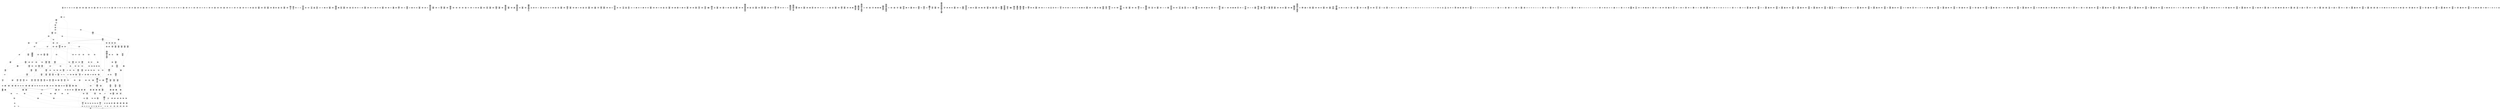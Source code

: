 /* Generated by GvGen v.1.0 (https://www.github.com/stricaud/gvgen) */

digraph G {
compound=true;
   node1 [label="[anywhere]"];
   node2 [label="# 0x0
PUSHX Data
PUSHX Data
MSTORE
CALLVALUE
ISZERO
PUSHX Data
JUMPI
"];
   node3 [label="# 0xc
PUSHX Data
REVERT
"];
   node4 [label="# 0x10
JUMPDEST
PUSHX LogicData
CALLDATASIZE
LT
PUSHX Data
JUMPI
"];
   node5 [label="# 0x1a
PUSHX Data
CALLDATALOAD
PUSHX BitData
SHR
PUSHX LogicData
GT
PUSHX Data
JUMPI
"];
   node6 [label="# 0x2b
PUSHX LogicData
GT
PUSHX Data
JUMPI
"];
   node7 [label="# 0x36
PUSHX LogicData
GT
PUSHX Data
JUMPI
"];
   node8 [label="# 0x41
PUSHX LogicData
EQ
PUSHX Data
JUMPI
"];
   node9 [label="# 0x4c
PUSHX LogicData
EQ
PUSHX Data
JUMPI
"];
   node10 [label="# 0x57
PUSHX LogicData
EQ
PUSHX Data
JUMPI
"];
   node11 [label="# 0x62
PUSHX LogicData
EQ
PUSHX Data
JUMPI
"];
   node12 [label="# 0x6d
PUSHX LogicData
EQ
PUSHX Data
JUMPI
"];
   node13 [label="# 0x78
PUSHX Data
JUMP
"];
   node14 [label="# 0x7c
JUMPDEST
PUSHX LogicData
EQ
PUSHX Data
JUMPI
"];
   node15 [label="# 0x88
PUSHX LogicData
EQ
PUSHX Data
JUMPI
"];
   node16 [label="# 0x93
PUSHX LogicData
EQ
PUSHX Data
JUMPI
"];
   node17 [label="# 0x9e
PUSHX LogicData
EQ
PUSHX Data
JUMPI
"];
   node18 [label="# 0xa9
PUSHX LogicData
EQ
PUSHX Data
JUMPI
"];
   node19 [label="# 0xb4
PUSHX Data
JUMP
"];
   node20 [label="# 0xb8
JUMPDEST
PUSHX LogicData
GT
PUSHX Data
JUMPI
"];
   node21 [label="# 0xc4
PUSHX LogicData
EQ
PUSHX Data
JUMPI
"];
   node22 [label="# 0xcf
PUSHX LogicData
EQ
PUSHX Data
JUMPI
"];
   node23 [label="# 0xda
PUSHX LogicData
EQ
PUSHX Data
JUMPI
"];
   node24 [label="# 0xe5
PUSHX LogicData
EQ
PUSHX Data
JUMPI
"];
   node25 [label="# 0xf0
PUSHX LogicData
EQ
PUSHX Data
JUMPI
"];
   node26 [label="# 0xfb
PUSHX Data
JUMP
"];
   node27 [label="# 0xff
JUMPDEST
PUSHX LogicData
EQ
PUSHX Data
JUMPI
"];
   node28 [label="# 0x10b
PUSHX LogicData
EQ
PUSHX Data
JUMPI
"];
   node29 [label="# 0x116
PUSHX LogicData
EQ
PUSHX Data
JUMPI
"];
   node30 [label="# 0x121
PUSHX LogicData
EQ
PUSHX Data
JUMPI
"];
   node31 [label="# 0x12c
PUSHX LogicData
EQ
PUSHX Data
JUMPI
"];
   node32 [label="# 0x137
PUSHX Data
JUMP
"];
   node33 [label="# 0x13b
JUMPDEST
PUSHX LogicData
GT
PUSHX Data
JUMPI
"];
   node34 [label="# 0x147
PUSHX LogicData
GT
PUSHX Data
JUMPI
"];
   node35 [label="# 0x152
PUSHX LogicData
EQ
PUSHX Data
JUMPI
"];
   node36 [label="# 0x15d
PUSHX LogicData
EQ
PUSHX Data
JUMPI
"];
   node37 [label="# 0x168
PUSHX LogicData
EQ
PUSHX Data
JUMPI
"];
   node38 [label="# 0x173
PUSHX LogicData
EQ
PUSHX Data
JUMPI
"];
   node39 [label="# 0x17e
PUSHX LogicData
EQ
PUSHX Data
JUMPI
"];
   node40 [label="# 0x189
PUSHX Data
JUMP
"];
   node41 [label="# 0x18d
JUMPDEST
PUSHX LogicData
EQ
PUSHX Data
JUMPI
"];
   node42 [label="# 0x199
PUSHX LogicData
EQ
PUSHX Data
JUMPI
"];
   node43 [label="# 0x1a4
PUSHX LogicData
EQ
PUSHX Data
JUMPI
"];
   node44 [label="# 0x1af
PUSHX LogicData
EQ
PUSHX Data
JUMPI
"];
   node45 [label="# 0x1ba
PUSHX LogicData
EQ
PUSHX Data
JUMPI
"];
   node46 [label="# 0x1c5
PUSHX Data
JUMP
"];
   node47 [label="# 0x1c9
JUMPDEST
PUSHX LogicData
GT
PUSHX Data
JUMPI
"];
   node48 [label="# 0x1d5
PUSHX LogicData
EQ
PUSHX Data
JUMPI
"];
   node49 [label="# 0x1e0
PUSHX LogicData
EQ
PUSHX Data
JUMPI
"];
   node50 [label="# 0x1eb
PUSHX LogicData
EQ
PUSHX Data
JUMPI
"];
   node51 [label="# 0x1f6
PUSHX LogicData
EQ
PUSHX Data
JUMPI
"];
   node52 [label="# 0x201
PUSHX LogicData
EQ
PUSHX Data
JUMPI
"];
   node53 [label="# 0x20c
PUSHX Data
JUMP
"];
   node54 [label="# 0x210
JUMPDEST
PUSHX LogicData
EQ
PUSHX Data
JUMPI
"];
   node55 [label="# 0x21b
PUSHX LogicData
EQ
PUSHX Data
JUMPI
"];
   node56 [label="# 0x225
PUSHX LogicData
EQ
PUSHX Data
JUMPI
"];
   node57 [label="# 0x230
PUSHX LogicData
EQ
PUSHX Data
JUMPI
"];
   node58 [label="# 0x23b
JUMPDEST
PUSHX Data
REVERT
"];
   node59 [label="# 0x240
JUMPDEST
PUSHX Data
PUSHX ArithData
CALLDATASIZE
SUB
ADD
PUSHX Data
PUSHX Data
JUMP
"];
   node60 [label="# 0x255
JUMPDEST
PUSHX Data
JUMP
"];
   node61 [label="# 0x25a
JUMPDEST
STOP
"];
   node62 [label="# 0x25c
JUMPDEST
PUSHX Data
PUSHX ArithData
CALLDATASIZE
SUB
ADD
PUSHX Data
PUSHX Data
JUMP
"];
   node63 [label="# 0x271
JUMPDEST
PUSHX Data
JUMP
"];
   node64 [label="# 0x276
JUMPDEST
STOP
"];
   node65 [label="# 0x278
JUMPDEST
PUSHX Data
PUSHX ArithData
CALLDATASIZE
SUB
ADD
PUSHX Data
PUSHX Data
JUMP
"];
   node66 [label="# 0x28d
JUMPDEST
PUSHX Data
JUMP
"];
   node67 [label="# 0x292
JUMPDEST
PUSHX MemData
MLOAD
PUSHX Data
PUSHX Data
JUMP
"];
   node68 [label="# 0x29f
JUMPDEST
PUSHX MemData
MLOAD
SUB
RETURN
"];
   node69 [label="# 0x2a8
JUMPDEST
PUSHX Data
PUSHX Data
JUMP
"];
   node70 [label="# 0x2b0
JUMPDEST
PUSHX MemData
MLOAD
PUSHX Data
PUSHX Data
JUMP
"];
   node71 [label="# 0x2bd
JUMPDEST
PUSHX MemData
MLOAD
SUB
RETURN
"];
   node72 [label="# 0x2c6
JUMPDEST
PUSHX Data
PUSHX Data
JUMP
"];
   node73 [label="# 0x2ce
JUMPDEST
PUSHX MemData
MLOAD
PUSHX Data
PUSHX Data
JUMP
"];
   node74 [label="# 0x2db
JUMPDEST
PUSHX MemData
MLOAD
SUB
RETURN
"];
   node75 [label="# 0x2e4
JUMPDEST
PUSHX Data
PUSHX ArithData
CALLDATASIZE
SUB
ADD
PUSHX Data
PUSHX Data
JUMP
"];
   node76 [label="# 0x2f9
JUMPDEST
PUSHX Data
JUMP
"];
   node77 [label="# 0x2fe
JUMPDEST
PUSHX MemData
MLOAD
PUSHX Data
PUSHX Data
JUMP
"];
   node78 [label="# 0x30b
JUMPDEST
PUSHX MemData
MLOAD
SUB
RETURN
"];
   node79 [label="# 0x314
JUMPDEST
PUSHX Data
PUSHX ArithData
CALLDATASIZE
SUB
ADD
PUSHX Data
PUSHX Data
JUMP
"];
   node80 [label="# 0x329
JUMPDEST
PUSHX Data
JUMP
"];
   node81 [label="# 0x32e
JUMPDEST
STOP
"];
   node82 [label="# 0x330
JUMPDEST
PUSHX Data
PUSHX ArithData
CALLDATASIZE
SUB
ADD
PUSHX Data
PUSHX Data
JUMP
"];
   node83 [label="# 0x345
JUMPDEST
PUSHX Data
JUMP
"];
   node84 [label="# 0x34a
JUMPDEST
STOP
"];
   node85 [label="# 0x34c
JUMPDEST
PUSHX Data
PUSHX ArithData
CALLDATASIZE
SUB
ADD
PUSHX Data
PUSHX Data
JUMP
"];
   node86 [label="# 0x361
JUMPDEST
PUSHX Data
JUMP
"];
   node87 [label="# 0x366
JUMPDEST
PUSHX MemData
MLOAD
PUSHX Data
PUSHX Data
JUMP
"];
   node88 [label="# 0x374
JUMPDEST
PUSHX MemData
MLOAD
SUB
RETURN
"];
   node89 [label="# 0x37d
JUMPDEST
PUSHX Data
PUSHX Data
JUMP
"];
   node90 [label="# 0x385
JUMPDEST
STOP
"];
   node91 [label="# 0x387
JUMPDEST
PUSHX Data
PUSHX ArithData
CALLDATASIZE
SUB
ADD
PUSHX Data
PUSHX Data
JUMP
"];
   node92 [label="# 0x39c
JUMPDEST
PUSHX Data
JUMP
"];
   node93 [label="# 0x3a1
JUMPDEST
STOP
"];
   node94 [label="# 0x3a3
JUMPDEST
PUSHX Data
PUSHX ArithData
CALLDATASIZE
SUB
ADD
PUSHX Data
PUSHX Data
JUMP
"];
   node95 [label="# 0x3b8
JUMPDEST
PUSHX Data
JUMP
"];
   node96 [label="# 0x3bd
JUMPDEST
STOP
"];
   node97 [label="# 0x3bf
JUMPDEST
PUSHX Data
PUSHX Data
JUMP
"];
   node98 [label="# 0x3c7
JUMPDEST
PUSHX MemData
MLOAD
PUSHX Data
PUSHX Data
JUMP
"];
   node99 [label="# 0x3d4
JUMPDEST
PUSHX MemData
MLOAD
SUB
RETURN
"];
   node100 [label="# 0x3dd
JUMPDEST
PUSHX Data
PUSHX ArithData
CALLDATASIZE
SUB
ADD
PUSHX Data
PUSHX Data
JUMP
"];
   node101 [label="# 0x3f2
JUMPDEST
PUSHX Data
JUMP
"];
   node102 [label="# 0x3f7
JUMPDEST
PUSHX MemData
MLOAD
PUSHX Data
PUSHX Data
JUMP
"];
   node103 [label="# 0x404
JUMPDEST
PUSHX MemData
MLOAD
SUB
RETURN
"];
   node104 [label="# 0x40d
JUMPDEST
PUSHX Data
PUSHX ArithData
CALLDATASIZE
SUB
ADD
PUSHX Data
PUSHX Data
JUMP
"];
   node105 [label="# 0x422
JUMPDEST
PUSHX Data
JUMP
"];
   node106 [label="# 0x427
JUMPDEST
PUSHX MemData
MLOAD
PUSHX Data
PUSHX Data
JUMP
"];
   node107 [label="# 0x434
JUMPDEST
PUSHX MemData
MLOAD
SUB
RETURN
"];
   node108 [label="# 0x43d
JUMPDEST
PUSHX Data
PUSHX Data
JUMP
"];
   node109 [label="# 0x445
JUMPDEST
STOP
"];
   node110 [label="# 0x447
JUMPDEST
PUSHX Data
PUSHX Data
JUMP
"];
   node111 [label="# 0x44f
JUMPDEST
PUSHX MemData
MLOAD
PUSHX Data
PUSHX Data
JUMP
"];
   node112 [label="# 0x45c
JUMPDEST
PUSHX MemData
MLOAD
SUB
RETURN
"];
   node113 [label="# 0x465
JUMPDEST
PUSHX Data
PUSHX Data
JUMP
"];
   node114 [label="# 0x46d
JUMPDEST
STOP
"];
   node115 [label="# 0x46f
JUMPDEST
PUSHX Data
PUSHX Data
JUMP
"];
   node116 [label="# 0x477
JUMPDEST
STOP
"];
   node117 [label="# 0x479
JUMPDEST
PUSHX Data
PUSHX Data
JUMP
"];
   node118 [label="# 0x481
JUMPDEST
PUSHX MemData
MLOAD
PUSHX Data
PUSHX Data
JUMP
"];
   node119 [label="# 0x48e
JUMPDEST
PUSHX MemData
MLOAD
SUB
RETURN
"];
   node120 [label="# 0x497
JUMPDEST
PUSHX Data
PUSHX ArithData
CALLDATASIZE
SUB
ADD
PUSHX Data
PUSHX Data
JUMP
"];
   node121 [label="# 0x4ac
JUMPDEST
PUSHX Data
JUMP
"];
   node122 [label="# 0x4b1
JUMPDEST
STOP
"];
   node123 [label="# 0x4b3
JUMPDEST
PUSHX Data
PUSHX Data
JUMP
"];
   node124 [label="# 0x4bb
JUMPDEST
PUSHX MemData
MLOAD
PUSHX Data
PUSHX Data
JUMP
"];
   node125 [label="# 0x4c8
JUMPDEST
PUSHX MemData
MLOAD
SUB
RETURN
"];
   node126 [label="# 0x4d1
JUMPDEST
PUSHX Data
PUSHX ArithData
CALLDATASIZE
SUB
ADD
PUSHX Data
PUSHX Data
JUMP
"];
   node127 [label="# 0x4e6
JUMPDEST
PUSHX Data
JUMP
"];
   node128 [label="# 0x4eb
JUMPDEST
STOP
"];
   node129 [label="# 0x4ed
JUMPDEST
PUSHX Data
PUSHX ArithData
CALLDATASIZE
SUB
ADD
PUSHX Data
PUSHX Data
JUMP
"];
   node130 [label="# 0x502
JUMPDEST
PUSHX Data
JUMP
"];
   node131 [label="# 0x507
JUMPDEST
STOP
"];
   node132 [label="# 0x509
JUMPDEST
PUSHX Data
PUSHX ArithData
CALLDATASIZE
SUB
ADD
PUSHX Data
PUSHX Data
JUMP
"];
   node133 [label="# 0x51e
JUMPDEST
PUSHX Data
JUMP
"];
   node134 [label="# 0x523
JUMPDEST
STOP
"];
   node135 [label="# 0x525
JUMPDEST
PUSHX Data
PUSHX Data
JUMP
"];
   node136 [label="# 0x52d
JUMPDEST
PUSHX MemData
MLOAD
PUSHX Data
PUSHX Data
JUMP
"];
   node137 [label="# 0x53a
JUMPDEST
PUSHX MemData
MLOAD
SUB
RETURN
"];
   node138 [label="# 0x543
JUMPDEST
PUSHX Data
PUSHX ArithData
CALLDATASIZE
SUB
ADD
PUSHX Data
PUSHX Data
JUMP
"];
   node139 [label="# 0x558
JUMPDEST
PUSHX Data
JUMP
"];
   node140 [label="# 0x55d
JUMPDEST
STOP
"];
   node141 [label="# 0x55f
JUMPDEST
PUSHX Data
PUSHX Data
JUMP
"];
   node142 [label="# 0x567
JUMPDEST
PUSHX MemData
MLOAD
PUSHX Data
PUSHX Data
JUMP
"];
   node143 [label="# 0x574
JUMPDEST
PUSHX MemData
MLOAD
SUB
RETURN
"];
   node144 [label="# 0x57d
JUMPDEST
PUSHX Data
PUSHX Data
JUMP
"];
   node145 [label="# 0x585
JUMPDEST
PUSHX MemData
MLOAD
PUSHX Data
PUSHX Data
JUMP
"];
   node146 [label="# 0x592
JUMPDEST
PUSHX MemData
MLOAD
SUB
RETURN
"];
   node147 [label="# 0x59b
JUMPDEST
PUSHX Data
PUSHX ArithData
CALLDATASIZE
SUB
ADD
PUSHX Data
PUSHX Data
JUMP
"];
   node148 [label="# 0x5b0
JUMPDEST
PUSHX Data
JUMP
"];
   node149 [label="# 0x5b5
JUMPDEST
STOP
"];
   node150 [label="# 0x5b7
JUMPDEST
PUSHX Data
PUSHX ArithData
CALLDATASIZE
SUB
ADD
PUSHX Data
PUSHX Data
JUMP
"];
   node151 [label="# 0x5cc
JUMPDEST
PUSHX Data
JUMP
"];
   node152 [label="# 0x5d1
JUMPDEST
STOP
"];
   node153 [label="# 0x5d3
JUMPDEST
PUSHX Data
PUSHX Data
JUMP
"];
   node154 [label="# 0x5db
JUMPDEST
PUSHX MemData
MLOAD
PUSHX Data
PUSHX Data
JUMP
"];
   node155 [label="# 0x5e8
JUMPDEST
PUSHX MemData
MLOAD
SUB
RETURN
"];
   node156 [label="# 0x5f1
JUMPDEST
PUSHX Data
PUSHX ArithData
CALLDATASIZE
SUB
ADD
PUSHX Data
PUSHX Data
JUMP
"];
   node157 [label="# 0x606
JUMPDEST
PUSHX Data
JUMP
"];
   node158 [label="# 0x60b
JUMPDEST
PUSHX MemData
MLOAD
PUSHX Data
PUSHX Data
JUMP
"];
   node159 [label="# 0x618
JUMPDEST
PUSHX MemData
MLOAD
SUB
RETURN
"];
   node160 [label="# 0x621
JUMPDEST
PUSHX Data
PUSHX Data
JUMP
"];
   node161 [label="# 0x629
JUMPDEST
PUSHX MemData
MLOAD
PUSHX Data
PUSHX Data
JUMP
"];
   node162 [label="# 0x636
JUMPDEST
PUSHX MemData
MLOAD
SUB
RETURN
"];
   node163 [label="# 0x63f
JUMPDEST
PUSHX Data
PUSHX Data
JUMP
"];
   node164 [label="# 0x647
JUMPDEST
PUSHX MemData
MLOAD
PUSHX Data
PUSHX Data
JUMP
"];
   node165 [label="# 0x654
JUMPDEST
PUSHX MemData
MLOAD
SUB
RETURN
"];
   node166 [label="# 0x65d
JUMPDEST
PUSHX Data
PUSHX ArithData
CALLDATASIZE
SUB
ADD
PUSHX Data
PUSHX Data
JUMP
"];
   node167 [label="# 0x672
JUMPDEST
PUSHX Data
JUMP
"];
   node168 [label="# 0x677
JUMPDEST
STOP
"];
   node169 [label="# 0x679
JUMPDEST
PUSHX Data
PUSHX Data
JUMP
"];
   node170 [label="# 0x681
JUMPDEST
PUSHX MemData
MLOAD
PUSHX Data
PUSHX Data
JUMP
"];
   node171 [label="# 0x68e
JUMPDEST
PUSHX MemData
MLOAD
SUB
RETURN
"];
   node172 [label="# 0x697
JUMPDEST
PUSHX Data
PUSHX ArithData
CALLDATASIZE
SUB
ADD
PUSHX Data
PUSHX Data
JUMP
"];
   node173 [label="# 0x6ac
JUMPDEST
PUSHX Data
JUMP
"];
   node174 [label="# 0x6b1
JUMPDEST
PUSHX MemData
MLOAD
PUSHX Data
PUSHX Data
JUMP
"];
   node175 [label="# 0x6be
JUMPDEST
PUSHX MemData
MLOAD
SUB
RETURN
"];
   node176 [label="# 0x6c7
JUMPDEST
PUSHX Data
PUSHX ArithData
CALLDATASIZE
SUB
ADD
PUSHX Data
PUSHX Data
JUMP
"];
   node177 [label="# 0x6dc
JUMPDEST
PUSHX Data
JUMP
"];
   node178 [label="# 0x6e1
JUMPDEST
STOP
"];
   node179 [label="# 0x6e3
JUMPDEST
PUSHX Data
PUSHX Data
JUMP
"];
   node180 [label="# 0x6eb
JUMPDEST
PUSHX BitData
AND
PUSHX Data
PUSHX Data
JUMP
"];
   node181 [label="# 0x709
JUMPDEST
PUSHX BitData
AND
EQ
PUSHX Data
JUMPI
"];
   node182 [label="# 0x725
PUSHX MemData
MLOAD
PUSHX Data
MSTORE
PUSHX ArithData
ADD
PUSHX Data
PUSHX Data
JUMP
"];
   node183 [label="# 0x756
JUMPDEST
PUSHX MemData
MLOAD
SUB
REVERT
"];
   node184 [label="# 0x75f
JUMPDEST
PUSHX BitData
SHL
PUSHX StorData
SLOAD
EQ
PUSHX Data
JUMPI
"];
   node185 [label="# 0x76c
PUSHX MemData
MLOAD
PUSHX Data
MSTORE
PUSHX ArithData
ADD
PUSHX Data
PUSHX Data
JUMP
"];
   node186 [label="# 0x79d
JUMPDEST
PUSHX MemData
MLOAD
SUB
REVERT
"];
   node187 [label="# 0x7a6
JUMPDEST
PUSHX Data
SSTORE
TIMESTAMP
PUSHX Data
SSTORE
JUMP
"];
   node188 [label="# 0x7b7
JUMPDEST
PUSHX Data
PUSHX Data
JUMP
"];
   node189 [label="# 0x7bf
JUMPDEST
PUSHX BitData
AND
PUSHX Data
PUSHX Data
JUMP
"];
   node190 [label="# 0x7dd
JUMPDEST
PUSHX BitData
AND
EQ
PUSHX Data
JUMPI
"];
   node191 [label="# 0x7f9
PUSHX MemData
MLOAD
PUSHX Data
MSTORE
PUSHX ArithData
ADD
PUSHX Data
PUSHX Data
JUMP
"];
   node192 [label="# 0x82a
JUMPDEST
PUSHX MemData
MLOAD
SUB
REVERT
"];
   node193 [label="# 0x833
JUMPDEST
PUSHX StorData
PUSHX ArithData
PUSHX ArithData
EXP
SLOAD
PUSHX ArithData
MUL
NOT
AND
PUSHX BitData
AND
MUL
OR
SSTORE
JUMP
"];
   node194 [label="# 0x877
JUMPDEST
PUSHX Data
PUSHX BitData
PUSHX BitData
SHL
PUSHX BitData
NOT
AND
PUSHX BitData
NOT
AND
EQ
PUSHX Data
JUMPI
"];
   node195 [label="# 0x8c7
PUSHX Data
PUSHX Data
JUMP
"];
   node196 [label="# 0x8d0
JUMPDEST
"];
   node197 [label="# 0x8d1
JUMPDEST
JUMP
"];
   node198 [label="# 0x8d8
JUMPDEST
PUSHX Data
PUSHX StorData
PUSHX ArithData
SLOAD
PUSHX ArithData
EXP
DIV
PUSHX BitData
AND
JUMP
"];
   node199 [label="# 0x8ef
JUMPDEST
PUSHX Data
PUSHX StorData
SLOAD
PUSHX Data
PUSHX Data
JUMP
"];
   node200 [label="# 0x8fe
JUMPDEST
PUSHX ArithData
ADD
PUSHX ArithData
DIV
MUL
PUSHX ArithData
ADD
PUSHX MemData
MLOAD
ADD
PUSHX Data
MSTORE
MSTORE
PUSHX ArithData
ADD
SLOAD
PUSHX Data
PUSHX Data
JUMP
"];
   node201 [label="# 0x92a
JUMPDEST
ISZERO
PUSHX Data
JUMPI
"];
   node202 [label="# 0x931
PUSHX LogicData
LT
PUSHX Data
JUMPI
"];
   node203 [label="# 0x939
PUSHX ArithData
SLOAD
DIV
MUL
MSTORE
PUSHX ArithData
ADD
PUSHX Data
JUMP
"];
   node204 [label="# 0x94c
JUMPDEST
ADD
PUSHX Data
MSTORE
PUSHX Data
PUSHX Data
SHA3
"];
   node205 [label="# 0x95a
JUMPDEST
SLOAD
MSTORE
PUSHX ArithData
ADD
PUSHX ArithData
ADD
GT
PUSHX Data
JUMPI
"];
   node206 [label="# 0x96e
SUB
PUSHX BitData
AND
ADD
"];
   node207 [label="# 0x977
JUMPDEST
JUMP
"];
   node208 [label="# 0x981
JUMPDEST
PUSHX Data
PUSHX Data
PUSHX Data
JUMP
"];
   node209 [label="# 0x98c
JUMPDEST
PUSHX Data
JUMPI
"];
   node210 [label="# 0x991
PUSHX MemData
MLOAD
PUSHX Data
MSTORE
PUSHX ArithData
ADD
PUSHX Data
PUSHX Data
JUMP
"];
   node211 [label="# 0x9c2
JUMPDEST
PUSHX MemData
MLOAD
SUB
REVERT
"];
   node212 [label="# 0x9cb
JUMPDEST
PUSHX Data
PUSHX ArithData
MSTORE
PUSHX ArithData
ADD
MSTORE
PUSHX ArithData
ADD
PUSHX Data
SHA3
PUSHX ArithData
SLOAD
PUSHX ArithData
EXP
DIV
PUSHX BitData
AND
JUMP
"];
   node213 [label="# 0xa06
JUMPDEST
PUSHX Data
PUSHX Data
PUSHX Data
JUMP
"];
   node214 [label="# 0xa11
JUMPDEST
PUSHX BitData
AND
PUSHX BitData
AND
EQ
ISZERO
PUSHX Data
JUMPI
"];
   node215 [label="# 0xa48
PUSHX MemData
MLOAD
PUSHX Data
MSTORE
PUSHX ArithData
ADD
PUSHX Data
PUSHX Data
JUMP
"];
   node216 [label="# 0xa79
JUMPDEST
PUSHX MemData
MLOAD
SUB
REVERT
"];
   node217 [label="# 0xa82
JUMPDEST
PUSHX BitData
AND
PUSHX Data
PUSHX Data
JUMP
"];
   node218 [label="# 0xaa1
JUMPDEST
PUSHX BitData
AND
EQ
PUSHX Data
JUMPI
"];
   node219 [label="# 0xabe
PUSHX Data
PUSHX Data
PUSHX Data
JUMP
"];
   node220 [label="# 0xaca
JUMPDEST
PUSHX Data
JUMP
"];
   node221 [label="# 0xacf
JUMPDEST
"];
   node222 [label="# 0xad0
JUMPDEST
PUSHX Data
JUMPI
"];
   node223 [label="# 0xad5
PUSHX MemData
MLOAD
PUSHX Data
MSTORE
PUSHX ArithData
ADD
PUSHX Data
PUSHX Data
JUMP
"];
   node224 [label="# 0xb06
JUMPDEST
PUSHX MemData
MLOAD
SUB
REVERT
"];
   node225 [label="# 0xb0f
JUMPDEST
PUSHX Data
PUSHX Data
JUMP
"];
   node226 [label="# 0xb19
JUMPDEST
JUMP
"];
   node227 [label="# 0xb1e
JUMPDEST
PUSHX Data
PUSHX Data
PUSHX Data
JUMP
"];
   node228 [label="# 0xb29
JUMPDEST
PUSHX Data
JUMP
"];
   node229 [label="# 0xb2f
JUMPDEST
PUSHX Data
JUMPI
"];
   node230 [label="# 0xb34
PUSHX MemData
MLOAD
PUSHX Data
MSTORE
PUSHX ArithData
ADD
PUSHX Data
PUSHX Data
JUMP
"];
   node231 [label="# 0xb65
JUMPDEST
PUSHX MemData
MLOAD
SUB
REVERT
"];
   node232 [label="# 0xb6e
JUMPDEST
PUSHX Data
PUSHX Data
JUMP
"];
   node233 [label="# 0xb79
JUMPDEST
JUMP
"];
   node234 [label="# 0xb7e
JUMPDEST
PUSHX Data
PUSHX Data
PUSHX Data
PUSHX StorData
SLOAD
PUSHX Data
PUSHX Data
JUMP
"];
   node235 [label="# 0xb94
JUMPDEST
PUSHX Data
PUSHX Data
JUMP
"];
   node236 [label="# 0xb9e
JUMPDEST
PUSHX StorData
PUSHX ArithData
SLOAD
PUSHX ArithData
EXP
DIV
PUSHX BitData
AND
JUMP
"];
   node237 [label="# 0xbd0
JUMPDEST
PUSHX Data
PUSHX Data
JUMP
"];
   node238 [label="# 0xbd8
JUMPDEST
PUSHX BitData
AND
PUSHX Data
PUSHX Data
JUMP
"];
   node239 [label="# 0xbf6
JUMPDEST
PUSHX BitData
AND
EQ
PUSHX Data
JUMPI
"];
   node240 [label="# 0xc12
PUSHX MemData
MLOAD
PUSHX Data
MSTORE
PUSHX ArithData
ADD
PUSHX Data
PUSHX Data
JUMP
"];
   node241 [label="# 0xc43
JUMPDEST
PUSHX MemData
MLOAD
SUB
REVERT
"];
   node242 [label="# 0xc4c
JUMPDEST
PUSHX Data
PUSHX Data
JUMP
"];
   node243 [label="# 0xc54
JUMPDEST
JUMP
"];
   node244 [label="# 0xc56
JUMPDEST
PUSHX Data
PUSHX MemData
MLOAD
PUSHX ArithData
ADD
PUSHX Data
MSTORE
PUSHX Data
MSTORE
PUSHX Data
JUMP
"];
   node245 [label="# 0xc71
JUMPDEST
JUMP
"];
   node246 [label="# 0xc76
JUMPDEST
PUSHX Data
PUSHX Data
PUSHX Data
JUMP
"];
   node247 [label="# 0xc81
JUMPDEST
PUSHX Data
JUMP
"];
   node248 [label="# 0xc87
JUMPDEST
PUSHX Data
JUMPI
"];
   node249 [label="# 0xc8c
PUSHX MemData
MLOAD
PUSHX Data
MSTORE
PUSHX ArithData
ADD
PUSHX Data
PUSHX Data
JUMP
"];
   node250 [label="# 0xcbd
JUMPDEST
PUSHX MemData
MLOAD
SUB
REVERT
"];
   node251 [label="# 0xcc6
JUMPDEST
PUSHX Data
PUSHX Data
JUMP
"];
   node252 [label="# 0xccf
JUMPDEST
JUMP
"];
   node253 [label="# 0xcd2
JUMPDEST
PUSHX Data
PUSHX StorData
PUSHX ArithData
SLOAD
PUSHX ArithData
EXP
DIV
PUSHX BitData
AND
JUMP
"];
   node254 [label="# 0xce9
JUMPDEST
PUSHX Data
PUSHX Data
PUSHX ArithData
MSTORE
PUSHX ArithData
ADD
MSTORE
PUSHX ArithData
ADD
PUSHX Data
SHA3
PUSHX ArithData
SLOAD
PUSHX ArithData
EXP
DIV
PUSHX BitData
AND
PUSHX BitData
PUSHX BitData
AND
PUSHX BitData
AND
EQ
ISZERO
PUSHX Data
JUMPI
"];
   node255 [label="# 0xd58
PUSHX MemData
MLOAD
PUSHX Data
MSTORE
PUSHX ArithData
ADD
PUSHX Data
PUSHX Data
JUMP
"];
   node256 [label="# 0xd89
JUMPDEST
PUSHX MemData
MLOAD
SUB
REVERT
"];
   node257 [label="# 0xd92
JUMPDEST
JUMP
"];
   node258 [label="# 0xd9b
JUMPDEST
PUSHX BitData
PUSHX BitData
AND
PUSHX BitData
AND
EQ
ISZERO
PUSHX Data
JUMPI
"];
   node259 [label="# 0xdd2
PUSHX MemData
MLOAD
PUSHX Data
MSTORE
PUSHX ArithData
ADD
PUSHX Data
PUSHX Data
JUMP
"];
   node260 [label="# 0xe03
JUMPDEST
PUSHX MemData
MLOAD
SUB
REVERT
"];
   node261 [label="# 0xe0c
JUMPDEST
PUSHX Data
PUSHX ArithData
PUSHX BitData
AND
PUSHX BitData
AND
MSTORE
PUSHX ArithData
ADD
MSTORE
PUSHX ArithData
ADD
PUSHX Data
SHA3
SLOAD
JUMP
"];
   node262 [label="# 0xe53
JUMPDEST
PUSHX Data
PUSHX Data
JUMP
"];
   node263 [label="# 0xe5b
JUMPDEST
PUSHX BitData
AND
PUSHX Data
PUSHX Data
JUMP
"];
   node264 [label="# 0xe79
JUMPDEST
PUSHX BitData
AND
EQ
PUSHX Data
JUMPI
"];
   node265 [label="# 0xe95
PUSHX MemData
MLOAD
PUSHX Data
MSTORE
PUSHX ArithData
ADD
PUSHX Data
PUSHX Data
JUMP
"];
   node266 [label="# 0xec6
JUMPDEST
PUSHX MemData
MLOAD
SUB
REVERT
"];
   node267 [label="# 0xecf
JUMPDEST
PUSHX Data
PUSHX Data
PUSHX Data
JUMP
"];
   node268 [label="# 0xed9
JUMPDEST
JUMP
"];
   node269 [label="# 0xedb
JUMPDEST
PUSHX StorData
SLOAD
JUMP
"];
   node270 [label="# 0xee1
JUMPDEST
PUSHX Data
PUSHX Data
JUMP
"];
   node271 [label="# 0xee9
JUMPDEST
PUSHX BitData
AND
PUSHX Data
PUSHX Data
JUMP
"];
   node272 [label="# 0xf07
JUMPDEST
PUSHX BitData
AND
EQ
PUSHX Data
JUMPI
"];
   node273 [label="# 0xf23
PUSHX MemData
MLOAD
PUSHX Data
MSTORE
PUSHX ArithData
ADD
PUSHX Data
PUSHX Data
JUMP
"];
   node274 [label="# 0xf54
JUMPDEST
PUSHX MemData
MLOAD
SUB
REVERT
"];
   node275 [label="# 0xf5d
JUMPDEST
PUSHX StorData
PUSHX ArithData
SLOAD
PUSHX ArithData
EXP
DIV
PUSHX BitData
AND
ISZERO
PUSHX Data
JUMPI
"];
   node276 [label="# 0xf73
PUSHX MemData
MLOAD
PUSHX Data
MSTORE
PUSHX ArithData
ADD
PUSHX Data
PUSHX Data
JUMP
"];
   node277 [label="# 0xfa4
JUMPDEST
PUSHX MemData
MLOAD
SUB
REVERT
"];
   node278 [label="# 0xfad
JUMPDEST
PUSHX LogicData
PUSHX StorData
PUSHX ArithData
PUSHX ArithData
EXP
SLOAD
PUSHX ArithData
MUL
NOT
AND
ISZERO
ISZERO
MUL
OR
SSTORE
JUMP
"];
   node279 [label="# 0xfca
JUMPDEST
PUSHX Data
PUSHX Data
JUMP
"];
   node280 [label="# 0xfd2
JUMPDEST
PUSHX BitData
AND
PUSHX Data
PUSHX Data
JUMP
"];
   node281 [label="# 0xff0
JUMPDEST
PUSHX BitData
AND
EQ
PUSHX Data
JUMPI
"];
   node282 [label="# 0x100c
PUSHX MemData
MLOAD
PUSHX Data
MSTORE
PUSHX ArithData
ADD
PUSHX Data
PUSHX Data
JUMP
"];
   node283 [label="# 0x103d
JUMPDEST
PUSHX MemData
MLOAD
SUB
REVERT
"];
   node284 [label="# 0x1046
JUMPDEST
PUSHX LogicData
PUSHX StorData
SLOAD
EQ
PUSHX Data
JUMPI
"];
   node285 [label="# 0x1052
PUSHX Data
PUSHX StorData
SLOAD
PUSHX Data
PUSHX Data
JUMP
"];
   node286 [label="# 0x1063
JUMPDEST
PUSHX StorData
SLOAD
PUSHX Data
PUSHX Data
JUMP
"];
   node287 [label="# 0x1070
JUMPDEST
TIMESTAMP
LT
"];
   node288 [label="# 0x1073
JUMPDEST
PUSHX Data
JUMPI
"];
   node289 [label="# 0x1078
PUSHX MemData
MLOAD
PUSHX Data
MSTORE
PUSHX ArithData
ADD
PUSHX Data
PUSHX Data
JUMP
"];
   node290 [label="# 0x10a9
JUMPDEST
PUSHX MemData
MLOAD
SUB
REVERT
"];
   node291 [label="# 0x10b2
JUMPDEST
PUSHX Data
PUSHX Data
JUMP
"];
   node292 [label="# 0x10ba
JUMPDEST
JUMP
"];
   node293 [label="# 0x10bc
JUMPDEST
PUSHX Data
PUSHX StorData
PUSHX ArithData
SLOAD
PUSHX ArithData
EXP
DIV
PUSHX BitData
AND
JUMP
"];
   node294 [label="# 0x10d3
JUMPDEST
PUSHX Data
PUSHX Data
JUMP
"];
   node295 [label="# 0x10db
JUMPDEST
ISZERO
PUSHX Data
JUMPI
"];
   node296 [label="# 0x10e1
PUSHX MemData
MLOAD
PUSHX Data
MSTORE
PUSHX ArithData
ADD
PUSHX Data
PUSHX Data
JUMP
"];
   node297 [label="# 0x1112
JUMPDEST
PUSHX MemData
MLOAD
SUB
REVERT
"];
   node298 [label="# 0x111b
JUMPDEST
PUSHX BitData
SHL
PUSHX StorData
SLOAD
EQ
ISZERO
PUSHX Data
JUMPI
"];
   node299 [label="# 0x1129
PUSHX MemData
MLOAD
PUSHX Data
MSTORE
PUSHX ArithData
ADD
PUSHX Data
PUSHX Data
JUMP
"];
   node300 [label="# 0x115a
JUMPDEST
PUSHX MemData
MLOAD
SUB
REVERT
"];
   node301 [label="# 0x1163
JUMPDEST
PUSHX StorData
PUSHX ArithData
SLOAD
PUSHX ArithData
EXP
DIV
PUSHX BitData
AND
PUSHX Data
JUMPI
"];
   node302 [label="# 0x1178
PUSHX MemData
MLOAD
PUSHX Data
MSTORE
PUSHX ArithData
ADD
PUSHX Data
PUSHX Data
JUMP
"];
   node303 [label="# 0x11a9
JUMPDEST
PUSHX MemData
MLOAD
SUB
REVERT
"];
   node304 [label="# 0x11b2
JUMPDEST
PUSHX Data
PUSHX ArithData
CALLER
PUSHX BitData
AND
PUSHX BitData
AND
MSTORE
PUSHX ArithData
ADD
MSTORE
PUSHX ArithData
ADD
PUSHX Data
SHA3
PUSHX ArithData
SLOAD
PUSHX ArithData
EXP
DIV
PUSHX BitData
AND
ISZERO
PUSHX Data
JUMPI
"];
   node305 [label="# 0x1205
PUSHX MemData
MLOAD
PUSHX Data
MSTORE
PUSHX ArithData
ADD
PUSHX Data
PUSHX Data
JUMP
"];
   node306 [label="# 0x1236
JUMPDEST
PUSHX MemData
MLOAD
SUB
REVERT
"];
   node307 [label="# 0x123f
JUMPDEST
PUSHX Data
PUSHX Data
CALLER
PUSHX Data
JUMP
"];
   node308 [label="# 0x124c
JUMPDEST
PUSHX Data
PUSHX ArithData
MUL
PUSHX ArithData
ADD
PUSHX MemData
MLOAD
ADD
PUSHX Data
MSTORE
MSTORE
PUSHX ArithData
ADD
PUSHX ArithData
MUL
CALLDATACOPY
PUSHX Data
ADD
MSTORE
PUSHX BitData
NOT
PUSHX ArithData
ADD
AND
ADD
PUSHX StorData
SLOAD
PUSHX Data
JUMP
"];
   node309 [label="# 0x129c
JUMPDEST
PUSHX Data
JUMPI
"];
   node310 [label="# 0x12a1
PUSHX MemData
MLOAD
PUSHX Data
MSTORE
PUSHX ArithData
ADD
PUSHX Data
PUSHX Data
JUMP
"];
   node311 [label="# 0x12d2
JUMPDEST
PUSHX MemData
MLOAD
SUB
REVERT
"];
   node312 [label="# 0x12db
JUMPDEST
PUSHX LogicData
PUSHX Data
PUSHX ArithData
CALLER
PUSHX BitData
AND
PUSHX BitData
AND
MSTORE
PUSHX ArithData
ADD
MSTORE
PUSHX ArithData
ADD
PUSHX Data
SHA3
PUSHX ArithData
PUSHX ArithData
EXP
SLOAD
PUSHX ArithData
MUL
NOT
AND
ISZERO
ISZERO
MUL
OR
SSTORE
PUSHX Data
"];
   node313 [label="# 0x1336
JUMPDEST
LT
ISZERO
PUSHX Data
JUMPI
"];
   node314 [label="# 0x1342
PUSHX Data
PUSHX Data
LT
PUSHX Data
JUMPI
"];
   node315 [label="# 0x1351
PUSHX Data
PUSHX Data
JUMP
"];
   node316 [label="# 0x1358
JUMPDEST
"];
   node317 [label="# 0x1359
JUMPDEST
PUSHX ArithData
MUL
ADD
CALLDATALOAD
PUSHX Data
JUMP
"];
   node318 [label="# 0x1365
JUMPDEST
PUSHX Data
CALLER
PUSHX Data
JUMP
"];
   node319 [label="# 0x1371
JUMPDEST
PUSHX Data
PUSHX Data
JUMP
"];
   node320 [label="# 0x137d
JUMPDEST
PUSHX Data
JUMP
"];
   node321 [label="# 0x1385
JUMPDEST
JUMP
"];
   node322 [label="# 0x138d
JUMPDEST
PUSHX Data
PUSHX StorData
PUSHX ArithData
SLOAD
PUSHX ArithData
EXP
DIV
PUSHX BitData
AND
JUMP
"];
   node323 [label="# 0x13b7
JUMPDEST
PUSHX Data
PUSHX Data
JUMP
"];
   node324 [label="# 0x13bf
JUMPDEST
PUSHX BitData
AND
PUSHX Data
PUSHX Data
JUMP
"];
   node325 [label="# 0x13dd
JUMPDEST
PUSHX BitData
AND
EQ
PUSHX Data
JUMPI
"];
   node326 [label="# 0x13f9
PUSHX MemData
MLOAD
PUSHX Data
MSTORE
PUSHX ArithData
ADD
PUSHX Data
PUSHX Data
JUMP
"];
   node327 [label="# 0x142a
JUMPDEST
PUSHX MemData
MLOAD
SUB
REVERT
"];
   node328 [label="# 0x1433
JUMPDEST
PUSHX StorData
PUSHX ArithData
SLOAD
PUSHX ArithData
EXP
DIV
PUSHX BitData
AND
ISZERO
PUSHX Data
JUMPI
"];
   node329 [label="# 0x1449
PUSHX MemData
MLOAD
PUSHX Data
MSTORE
PUSHX ArithData
ADD
PUSHX Data
PUSHX Data
JUMP
"];
   node330 [label="# 0x147a
JUMPDEST
PUSHX MemData
MLOAD
SUB
REVERT
"];
   node331 [label="# 0x1483
JUMPDEST
PUSHX Data
PUSHX Data
PUSHX Data
JUMP
"];
   node332 [label="# 0x1494
JUMPDEST
JUMP
"];
   node333 [label="# 0x1499
JUMPDEST
PUSHX Data
PUSHX Data
JUMP
"];
   node334 [label="# 0x14a1
JUMPDEST
PUSHX BitData
AND
PUSHX Data
PUSHX Data
JUMP
"];
   node335 [label="# 0x14bf
JUMPDEST
PUSHX BitData
AND
EQ
PUSHX Data
JUMPI
"];
   node336 [label="# 0x14db
PUSHX MemData
MLOAD
PUSHX Data
MSTORE
PUSHX ArithData
ADD
PUSHX Data
PUSHX Data
JUMP
"];
   node337 [label="# 0x150c
JUMPDEST
PUSHX MemData
MLOAD
SUB
REVERT
"];
   node338 [label="# 0x1515
JUMPDEST
PUSHX Data
SSTORE
PUSHX Data
PUSHX MemData
MLOAD
PUSHX Data
PUSHX Data
JUMP
"];
   node339 [label="# 0x154b
JUMPDEST
PUSHX MemData
MLOAD
SUB
LOGX
JUMP
"];
   node340 [label="# 0x1556
JUMPDEST
PUSHX BitData
PUSHX BitData
AND
CALLER
PUSHX BitData
AND
EQ
PUSHX Data
JUMPI
"];
   node341 [label="# 0x15aa
PUSHX MemData
MLOAD
PUSHX Data
MSTORE
PUSHX ArithData
ADD
PUSHX Data
PUSHX Data
JUMP
"];
   node342 [label="# 0x15db
JUMPDEST
PUSHX MemData
MLOAD
SUB
REVERT
"];
   node343 [label="# 0x15e4
JUMPDEST
PUSHX Data
PUSHX Data
JUMP
"];
   node344 [label="# 0x15ee
JUMPDEST
JUMP
"];
   node345 [label="# 0x15f2
JUMPDEST
PUSHX Data
PUSHX StorData
SLOAD
PUSHX Data
PUSHX Data
JUMP
"];
   node346 [label="# 0x1601
JUMPDEST
PUSHX ArithData
ADD
PUSHX ArithData
DIV
MUL
PUSHX ArithData
ADD
PUSHX MemData
MLOAD
ADD
PUSHX Data
MSTORE
MSTORE
PUSHX ArithData
ADD
SLOAD
PUSHX Data
PUSHX Data
JUMP
"];
   node347 [label="# 0x162d
JUMPDEST
ISZERO
PUSHX Data
JUMPI
"];
   node348 [label="# 0x1634
PUSHX LogicData
LT
PUSHX Data
JUMPI
"];
   node349 [label="# 0x163c
PUSHX ArithData
SLOAD
DIV
MUL
MSTORE
PUSHX ArithData
ADD
PUSHX Data
JUMP
"];
   node350 [label="# 0x164f
JUMPDEST
ADD
PUSHX Data
MSTORE
PUSHX Data
PUSHX Data
SHA3
"];
   node351 [label="# 0x165d
JUMPDEST
SLOAD
MSTORE
PUSHX ArithData
ADD
PUSHX ArithData
ADD
GT
PUSHX Data
JUMPI
"];
   node352 [label="# 0x1671
SUB
PUSHX BitData
AND
ADD
"];
   node353 [label="# 0x167a
JUMPDEST
JUMP
"];
   node354 [label="# 0x1684
JUMPDEST
PUSHX Data
PUSHX Data
PUSHX Data
JUMP
"];
   node355 [label="# 0x168f
JUMPDEST
PUSHX Data
JUMP
"];
   node356 [label="# 0x1696
JUMPDEST
JUMP
"];
   node357 [label="# 0x169a
JUMPDEST
PUSHX Data
PUSHX StorData
SLOAD
JUMP
"];
   node358 [label="# 0x16a4
JUMPDEST
PUSHX StorData
SLOAD
JUMP
"];
   node359 [label="# 0x16aa
JUMPDEST
PUSHX Data
PUSHX Data
PUSHX Data
JUMP
"];
   node360 [label="# 0x16b5
JUMPDEST
PUSHX Data
JUMP
"];
   node361 [label="# 0x16bb
JUMPDEST
PUSHX Data
JUMPI
"];
   node362 [label="# 0x16c0
PUSHX MemData
MLOAD
PUSHX Data
MSTORE
PUSHX ArithData
ADD
PUSHX Data
PUSHX Data
JUMP
"];
   node363 [label="# 0x16f1
JUMPDEST
PUSHX MemData
MLOAD
SUB
REVERT
"];
   node364 [label="# 0x16fa
JUMPDEST
PUSHX Data
PUSHX Data
JUMP
"];
   node365 [label="# 0x1706
JUMPDEST
JUMP
"];
   node366 [label="# 0x170c
JUMPDEST
PUSHX Data
PUSHX Data
JUMP
"];
   node367 [label="# 0x1714
JUMPDEST
PUSHX BitData
AND
PUSHX Data
PUSHX Data
JUMP
"];
   node368 [label="# 0x1732
JUMPDEST
PUSHX BitData
AND
EQ
PUSHX Data
JUMPI
"];
   node369 [label="# 0x174e
PUSHX MemData
MLOAD
PUSHX Data
MSTORE
PUSHX ArithData
ADD
PUSHX Data
PUSHX Data
JUMP
"];
   node370 [label="# 0x177f
JUMPDEST
PUSHX MemData
MLOAD
SUB
REVERT
"];
   node371 [label="# 0x1788
JUMPDEST
PUSHX Data
PUSHX Data
PUSHX Data
JUMP
"];
   node372 [label="# 0x1793
JUMPDEST
PUSHX BitData
AND
PUSHX BitData
PUSHX BitData
AND
JUMP
"];
   node373 [label="# 0x17ba
JUMPDEST
JUMP
"];
   node374 [label="# 0x17be
JUMPDEST
PUSHX StorData
SLOAD
JUMP
"];
   node375 [label="# 0x17c4
JUMPDEST
PUSHX Data
PUSHX Data
PUSHX Data
JUMP
"];
   node376 [label="# 0x17cf
JUMPDEST
PUSHX Data
JUMPI
"];
   node377 [label="# 0x17d4
PUSHX MemData
MLOAD
PUSHX Data
MSTORE
PUSHX ArithData
ADD
PUSHX Data
PUSHX Data
JUMP
"];
   node378 [label="# 0x1805
JUMPDEST
PUSHX MemData
MLOAD
SUB
REVERT
"];
   node379 [label="# 0x180e
JUMPDEST
PUSHX Data
PUSHX Data
JUMP
"];
   node380 [label="# 0x1817
JUMPDEST
PUSHX MemData
MLOAD
PUSHX ArithData
ADD
PUSHX Data
PUSHX Data
JUMP
"];
   node381 [label="# 0x1827
JUMPDEST
PUSHX MemData
MLOAD
PUSHX ArithData
SUB
SUB
MSTORE
PUSHX Data
MSTORE
JUMP
"];
   node382 [label="# 0x183d
JUMPDEST
PUSHX Data
JUMP
"];
   node383 [label="# 0x1861
JUMPDEST
PUSHX Data
PUSHX Data
PUSHX Data
JUMP
"];
   node384 [label="# 0x186b
JUMPDEST
PUSHX BitData
AND
PUSHX Data
PUSHX Data
JUMP
"];
   node385 [label="# 0x1889
JUMPDEST
PUSHX BitData
AND
EQ
PUSHX Data
JUMPI
"];
   node386 [label="# 0x18a5
PUSHX MemData
MLOAD
PUSHX Data
MSTORE
PUSHX ArithData
ADD
PUSHX Data
PUSHX Data
JUMP
"];
   node387 [label="# 0x18d6
JUMPDEST
PUSHX MemData
MLOAD
SUB
REVERT
"];
   node388 [label="# 0x18df
JUMPDEST
PUSHX StorData
PUSHX ArithData
SLOAD
PUSHX ArithData
EXP
DIV
PUSHX BitData
AND
ISZERO
PUSHX Data
JUMPI
"];
   node389 [label="# 0x18f5
PUSHX Data
REVERT
"];
   node390 [label="# 0x18f9
JUMPDEST
PUSHX StorData
SLOAD
PUSHX BitData
PUSHX BitData
AND
PUSHX BitData
ADDRESS
PUSHX MemData
MLOAD
PUSHX BitData
AND
PUSHX BitData
SHL
MSTORE
PUSHX ArithData
ADD
PUSHX Data
PUSHX Data
JUMP
"];
   node391 [label="# 0x1955
JUMPDEST
PUSHX Data
PUSHX MemData
MLOAD
SUB
GAS
STATICCALL
ISZERO
ISZERO
PUSHX Data
JUMPI
"];
   node392 [label="# 0x1969
RETURNDATASIZE
PUSHX Data
RETURNDATACOPY
RETURNDATASIZE
PUSHX Data
REVERT
"];
   node393 [label="# 0x1972
JUMPDEST
PUSHX MemData
MLOAD
RETURNDATASIZE
PUSHX BitData
NOT
PUSHX ArithData
ADD
AND
ADD
PUSHX Data
MSTORE
ADD
PUSHX Data
PUSHX Data
JUMP
"];
   node394 [label="# 0x1996
JUMPDEST
LT
ISZERO
PUSHX Data
JUMPI
"];
   node395 [label="# 0x199d
PUSHX MemData
MLOAD
PUSHX Data
MSTORE
PUSHX ArithData
ADD
PUSHX Data
PUSHX Data
JUMP
"];
   node396 [label="# 0x19ce
JUMPDEST
PUSHX MemData
MLOAD
SUB
REVERT
"];
   node397 [label="# 0x19d7
JUMPDEST
PUSHX Data
PUSHX StorData
SLOAD
PUSHX StorData
SLOAD
PUSHX Data
JUMP
"];
   node398 [label="# 0x19e5
JUMPDEST
JUMP
"];
   node399 [label="# 0x19ea
JUMPDEST
PUSHX Data
PUSHX Data
JUMP
"];
   node400 [label="# 0x19f2
JUMPDEST
PUSHX BitData
AND
PUSHX Data
PUSHX Data
JUMP
"];
   node401 [label="# 0x1a10
JUMPDEST
PUSHX BitData
AND
EQ
PUSHX Data
JUMPI
"];
   node402 [label="# 0x1a2c
PUSHX MemData
MLOAD
PUSHX Data
MSTORE
PUSHX ArithData
ADD
PUSHX Data
PUSHX Data
JUMP
"];
   node403 [label="# 0x1a5d
JUMPDEST
PUSHX MemData
MLOAD
SUB
REVERT
"];
   node404 [label="# 0x1a66
JUMPDEST
PUSHX Data
SSTORE
JUMP
"];
   node405 [label="# 0x1a70
JUMPDEST
PUSHX StorData
SLOAD
JUMP
"];
   node406 [label="# 0x1a76
JUMPDEST
PUSHX Data
PUSHX Data
PUSHX ArithData
PUSHX BitData
AND
PUSHX BitData
AND
MSTORE
PUSHX ArithData
ADD
MSTORE
PUSHX ArithData
ADD
PUSHX Data
SHA3
PUSHX ArithData
PUSHX BitData
AND
PUSHX BitData
AND
MSTORE
PUSHX ArithData
ADD
MSTORE
PUSHX ArithData
ADD
PUSHX Data
SHA3
PUSHX ArithData
SLOAD
PUSHX ArithData
EXP
DIV
PUSHX BitData
AND
JUMP
"];
   node407 [label="# 0x1b0a
JUMPDEST
PUSHX Data
PUSHX Data
JUMP
"];
   node408 [label="# 0x1b12
JUMPDEST
PUSHX BitData
AND
PUSHX Data
PUSHX Data
JUMP
"];
   node409 [label="# 0x1b30
JUMPDEST
PUSHX BitData
AND
EQ
PUSHX Data
JUMPI
"];
   node410 [label="# 0x1b4c
PUSHX MemData
MLOAD
PUSHX Data
MSTORE
PUSHX ArithData
ADD
PUSHX Data
PUSHX Data
JUMP
"];
   node411 [label="# 0x1b7d
JUMPDEST
PUSHX MemData
MLOAD
SUB
REVERT
"];
   node412 [label="# 0x1b86
JUMPDEST
PUSHX BitData
PUSHX BitData
AND
PUSHX BitData
AND
EQ
ISZERO
PUSHX Data
JUMPI
"];
   node413 [label="# 0x1bbc
PUSHX MemData
MLOAD
PUSHX Data
MSTORE
PUSHX ArithData
ADD
PUSHX Data
PUSHX Data
JUMP
"];
   node414 [label="# 0x1bed
JUMPDEST
PUSHX MemData
MLOAD
SUB
REVERT
"];
   node415 [label="# 0x1bf6
JUMPDEST
PUSHX Data
PUSHX Data
JUMP
"];
   node416 [label="# 0x1bff
JUMPDEST
JUMP
"];
   node417 [label="# 0x1c02
JUMPDEST
PUSHX Data
CALLER
JUMP
"];
   node418 [label="# 0x1c0a
JUMPDEST
PUSHX Data
PUSHX BitData
PUSHX BitData
NOT
AND
PUSHX BitData
NOT
AND
EQ
PUSHX Data
JUMPI
"];
   node419 [label="# 0x1c73
PUSHX BitData
PUSHX BitData
NOT
AND
PUSHX BitData
NOT
AND
EQ
"];
   node420 [label="# 0x1cd5
JUMPDEST
PUSHX Data
JUMPI
"];
   node421 [label="# 0x1cdb
PUSHX Data
PUSHX Data
JUMP
"];
   node422 [label="# 0x1ce4
JUMPDEST
"];
   node423 [label="# 0x1ce5
JUMPDEST
JUMP
"];
   node424 [label="# 0x1cec
JUMPDEST
PUSHX BitData
PUSHX BitData
AND
PUSHX Data
PUSHX ArithData
MSTORE
PUSHX ArithData
ADD
MSTORE
PUSHX ArithData
ADD
PUSHX Data
SHA3
PUSHX ArithData
SLOAD
PUSHX ArithData
EXP
DIV
PUSHX BitData
AND
PUSHX BitData
AND
EQ
ISZERO
JUMP
"];
   node425 [label="# 0x1d58
JUMPDEST
PUSHX Data
PUSHX ArithData
MSTORE
PUSHX ArithData
ADD
MSTORE
PUSHX ArithData
ADD
PUSHX Data
SHA3
PUSHX ArithData
PUSHX ArithData
EXP
SLOAD
PUSHX ArithData
MUL
NOT
AND
PUSHX BitData
AND
MUL
OR
SSTORE
PUSHX BitData
AND
PUSHX Data
PUSHX Data
JUMP
"];
   node426 [label="# 0x1dcb
JUMPDEST
PUSHX BitData
AND
PUSHX Data
PUSHX MemData
MLOAD
PUSHX MemData
MLOAD
SUB
LOGX
JUMP
"];
   node427 [label="# 0x1e11
JUMPDEST
PUSHX Data
PUSHX Data
PUSHX Data
JUMP
"];
   node428 [label="# 0x1e1c
JUMPDEST
PUSHX Data
JUMPI
"];
   node429 [label="# 0x1e21
PUSHX MemData
MLOAD
PUSHX Data
MSTORE
PUSHX ArithData
ADD
PUSHX Data
PUSHX Data
JUMP
"];
   node430 [label="# 0x1e52
JUMPDEST
PUSHX MemData
MLOAD
SUB
REVERT
"];
   node431 [label="# 0x1e5b
JUMPDEST
PUSHX Data
PUSHX Data
PUSHX Data
JUMP
"];
   node432 [label="# 0x1e66
JUMPDEST
PUSHX BitData
AND
PUSHX BitData
AND
EQ
PUSHX Data
JUMPI
"];
   node433 [label="# 0x1e9d
PUSHX BitData
AND
PUSHX Data
PUSHX Data
JUMP
"];
   node434 [label="# 0x1ebd
JUMPDEST
PUSHX BitData
AND
EQ
"];
   node435 [label="# 0x1ed5
JUMPDEST
PUSHX Data
JUMPI
"];
   node436 [label="# 0x1edb
PUSHX Data
PUSHX Data
JUMP
"];
   node437 [label="# 0x1ee5
JUMPDEST
"];
   node438 [label="# 0x1ee6
JUMPDEST
JUMP
"];
   node439 [label="# 0x1eef
JUMPDEST
PUSHX BitData
AND
PUSHX Data
PUSHX Data
JUMP
"];
   node440 [label="# 0x1f0f
JUMPDEST
PUSHX BitData
AND
EQ
PUSHX Data
JUMPI
"];
   node441 [label="# 0x1f2b
PUSHX MemData
MLOAD
PUSHX Data
MSTORE
PUSHX ArithData
ADD
PUSHX Data
PUSHX Data
JUMP
"];
   node442 [label="# 0x1f5c
JUMPDEST
PUSHX MemData
MLOAD
SUB
REVERT
"];
   node443 [label="# 0x1f65
JUMPDEST
PUSHX BitData
PUSHX BitData
AND
PUSHX BitData
AND
EQ
ISZERO
PUSHX Data
JUMPI
"];
   node444 [label="# 0x1f9b
PUSHX MemData
MLOAD
PUSHX Data
MSTORE
PUSHX ArithData
ADD
PUSHX Data
PUSHX Data
JUMP
"];
   node445 [label="# 0x1fcc
JUMPDEST
PUSHX MemData
MLOAD
SUB
REVERT
"];
   node446 [label="# 0x1fd5
JUMPDEST
PUSHX Data
PUSHX Data
JUMP
"];
   node447 [label="# 0x1fe0
JUMPDEST
PUSHX Data
PUSHX Data
PUSHX Data
JUMP
"];
   node448 [label="# 0x1feb
JUMPDEST
PUSHX Data
PUSHX Data
PUSHX ArithData
PUSHX BitData
AND
PUSHX BitData
AND
MSTORE
PUSHX ArithData
ADD
MSTORE
PUSHX ArithData
ADD
PUSHX Data
SHA3
PUSHX Data
SLOAD
PUSHX Data
PUSHX Data
JUMP
"];
   node449 [label="# 0x203b
JUMPDEST
SSTORE
PUSHX Data
PUSHX Data
PUSHX ArithData
PUSHX BitData
AND
PUSHX BitData
AND
MSTORE
PUSHX ArithData
ADD
MSTORE
PUSHX ArithData
ADD
PUSHX Data
SHA3
PUSHX Data
SLOAD
PUSHX Data
PUSHX Data
JUMP
"];
   node450 [label="# 0x2092
JUMPDEST
SSTORE
PUSHX Data
PUSHX ArithData
MSTORE
PUSHX ArithData
ADD
MSTORE
PUSHX ArithData
ADD
PUSHX Data
SHA3
PUSHX ArithData
PUSHX ArithData
EXP
SLOAD
PUSHX ArithData
MUL
NOT
AND
PUSHX BitData
AND
MUL
OR
SSTORE
PUSHX BitData
AND
PUSHX BitData
AND
PUSHX Data
PUSHX MemData
MLOAD
PUSHX MemData
MLOAD
SUB
LOGX
PUSHX Data
PUSHX Data
JUMP
"];
   node451 [label="# 0x2151
JUMPDEST
JUMP
"];
   node452 [label="# 0x2156
JUMPDEST
PUSHX Data
PUSHX Data
JUMP
"];
   node453 [label="# 0x215e
JUMPDEST
PUSHX Data
JUMPI
"];
   node454 [label="# 0x2163
PUSHX MemData
MLOAD
PUSHX Data
MSTORE
PUSHX ArithData
ADD
PUSHX Data
PUSHX Data
JUMP
"];
   node455 [label="# 0x2194
JUMPDEST
PUSHX MemData
MLOAD
SUB
REVERT
"];
   node456 [label="# 0x219d
JUMPDEST
PUSHX LogicData
PUSHX StorData
PUSHX ArithData
PUSHX ArithData
EXP
SLOAD
PUSHX ArithData
MUL
NOT
AND
ISZERO
ISZERO
MUL
OR
SSTORE
PUSHX Data
PUSHX Data
PUSHX Data
JUMP
"];
   node457 [label="# 0x21e1
JUMPDEST
PUSHX MemData
MLOAD
PUSHX Data
PUSHX Data
JUMP
"];
   node458 [label="# 0x21ee
JUMPDEST
PUSHX MemData
MLOAD
SUB
LOGX
JUMP
"];
   node459 [label="# 0x21f8
JUMPDEST
PUSHX Data
PUSHX Data
PUSHX Data
JUMP
"];
   node460 [label="# 0x2203
JUMPDEST
PUSHX Data
PUSHX Data
PUSHX Data
JUMP
"];
   node461 [label="# 0x2211
JUMPDEST
PUSHX Data
PUSHX Data
PUSHX Data
JUMP
"];
   node462 [label="# 0x221c
JUMPDEST
PUSHX Data
PUSHX Data
PUSHX ArithData
PUSHX BitData
AND
PUSHX BitData
AND
MSTORE
PUSHX ArithData
ADD
MSTORE
PUSHX ArithData
ADD
PUSHX Data
SHA3
PUSHX Data
SLOAD
PUSHX Data
PUSHX Data
JUMP
"];
   node463 [label="# 0x226c
JUMPDEST
SSTORE
PUSHX Data
PUSHX ArithData
MSTORE
PUSHX ArithData
ADD
MSTORE
PUSHX ArithData
ADD
PUSHX Data
SHA3
PUSHX ArithData
PUSHX ArithData
EXP
SLOAD
PUSHX ArithData
MUL
NOT
AND
SSTORE
PUSHX BitData
PUSHX BitData
AND
PUSHX BitData
AND
PUSHX Data
PUSHX MemData
MLOAD
PUSHX MemData
MLOAD
SUB
LOGX
PUSHX Data
PUSHX Data
PUSHX Data
JUMP
"];
   node464 [label="# 0x2311
JUMPDEST
JUMP
"];
   node465 [label="# 0x2315
JUMPDEST
PUSHX Data
PUSHX StorData
PUSHX ArithData
SLOAD
PUSHX ArithData
EXP
DIV
PUSHX BitData
AND
PUSHX StorData
PUSHX ArithData
PUSHX ArithData
EXP
SLOAD
PUSHX ArithData
MUL
NOT
AND
PUSHX BitData
AND
MUL
OR
SSTORE
PUSHX BitData
AND
PUSHX BitData
AND
PUSHX Data
PUSHX MemData
MLOAD
PUSHX MemData
MLOAD
SUB
LOGX
JUMP
"];
   node466 [label="# 0x23db
JUMPDEST
PUSHX Data
PUSHX Data
JUMP
"];
   node467 [label="# 0x23e3
JUMPDEST
ISZERO
PUSHX Data
JUMPI
"];
   node468 [label="# 0x23e9
PUSHX MemData
MLOAD
PUSHX Data
MSTORE
PUSHX ArithData
ADD
PUSHX Data
PUSHX Data
JUMP
"];
   node469 [label="# 0x241a
JUMPDEST
PUSHX MemData
MLOAD
SUB
REVERT
"];
   node470 [label="# 0x2423
JUMPDEST
PUSHX LogicData
PUSHX StorData
PUSHX ArithData
PUSHX ArithData
EXP
SLOAD
PUSHX ArithData
MUL
NOT
AND
ISZERO
ISZERO
MUL
OR
SSTORE
PUSHX Data
PUSHX Data
PUSHX Data
JUMP
"];
   node471 [label="# 0x2467
JUMPDEST
PUSHX MemData
MLOAD
PUSHX Data
PUSHX Data
JUMP
"];
   node472 [label="# 0x2474
JUMPDEST
PUSHX MemData
MLOAD
SUB
LOGX
JUMP
"];
   node473 [label="# 0x247e
JUMPDEST
PUSHX Data
PUSHX MemData
MLOAD
PUSHX ArithData
ADD
PUSHX Data
PUSHX Data
JUMP
"];
   node474 [label="# 0x2495
JUMPDEST
PUSHX MemData
MLOAD
PUSHX ArithData
SUB
SUB
MSTORE
PUSHX Data
MSTORE
MLOAD
PUSHX ArithData
ADD
SHA3
JUMP
"];
   node475 [label="# 0x24b4
JUMPDEST
PUSHX Data
PUSHX Data
PUSHX Data
JUMP
"];
   node476 [label="# 0x24c1
JUMPDEST
EQ
JUMP
"];
   node477 [label="# 0x24cb
JUMPDEST
PUSHX Data
PUSHX Data
PUSHX StorData
SLOAD
PUSHX Data
PUSHX Data
JUMP
"];
   node478 [label="# 0x24fc
JUMPDEST
PUSHX Data
PUSHX Data
JUMP
"];
   node479 [label="# 0x2506
JUMPDEST
JUMP
"];
   node480 [label="# 0x250d
JUMPDEST
PUSHX Data
PUSHX MemData
MLOAD
PUSHX ArithData
ADD
PUSHX Data
MSTORE
PUSHX Data
MSTORE
PUSHX Data
JUMP
"];
   node481 [label="# 0x2527
JUMPDEST
JUMP
"];
   node482 [label="# 0x252b
JUMPDEST
PUSHX StorData
PUSHX ArithData
SLOAD
PUSHX ArithData
EXP
DIV
PUSHX BitData
AND
ISZERO
PUSHX Data
JUMPI
"];
   node483 [label="# 0x2541
PUSHX Data
REVERT
"];
   node484 [label="# 0x2545
JUMPDEST
PUSHX Data
SSTORE
PUSHX LogicData
PUSHX StorData
PUSHX ArithData
PUSHX ArithData
EXP
SLOAD
PUSHX ArithData
MUL
NOT
AND
ISZERO
ISZERO
MUL
OR
SSTORE
JUMP
"];
   node485 [label="# 0x256b
JUMPDEST
PUSHX BitData
AND
PUSHX BitData
AND
EQ
ISZERO
PUSHX Data
JUMPI
"];
   node486 [label="# 0x25a0
PUSHX MemData
MLOAD
PUSHX Data
MSTORE
PUSHX ArithData
ADD
PUSHX Data
PUSHX Data
JUMP
"];
   node487 [label="# 0x25d1
JUMPDEST
PUSHX MemData
MLOAD
SUB
REVERT
"];
   node488 [label="# 0x25da
JUMPDEST
PUSHX Data
PUSHX ArithData
PUSHX BitData
AND
PUSHX BitData
AND
MSTORE
PUSHX ArithData
ADD
MSTORE
PUSHX ArithData
ADD
PUSHX Data
SHA3
PUSHX ArithData
PUSHX BitData
AND
PUSHX BitData
AND
MSTORE
PUSHX ArithData
ADD
MSTORE
PUSHX ArithData
ADD
PUSHX Data
SHA3
PUSHX ArithData
PUSHX ArithData
EXP
SLOAD
PUSHX ArithData
MUL
NOT
AND
ISZERO
ISZERO
MUL
OR
SSTORE
PUSHX BitData
AND
PUSHX BitData
AND
PUSHX Data
PUSHX MemData
MLOAD
PUSHX Data
PUSHX Data
JUMP
"];
   node489 [label="# 0x26cb
JUMPDEST
PUSHX MemData
MLOAD
SUB
LOGX
JUMP
"];
   node490 [label="# 0x26d8
JUMPDEST
PUSHX Data
PUSHX Data
JUMP
"];
   node491 [label="# 0x26e3
JUMPDEST
PUSHX Data
PUSHX Data
JUMP
"];
   node492 [label="# 0x26ef
JUMPDEST
PUSHX Data
JUMPI
"];
   node493 [label="# 0x26f4
PUSHX MemData
MLOAD
PUSHX Data
MSTORE
PUSHX ArithData
ADD
PUSHX Data
PUSHX Data
JUMP
"];
   node494 [label="# 0x2725
JUMPDEST
PUSHX MemData
MLOAD
SUB
REVERT
"];
   node495 [label="# 0x272e
JUMPDEST
JUMP
"];
   node496 [label="# 0x2734
JUMPDEST
PUSHX Data
PUSHX BitData
PUSHX BitData
SHL
PUSHX MemData
MLOAD
PUSHX ArithData
ADD
PUSHX Data
PUSHX Data
JUMP
"];
   node497 [label="# 0x2753
JUMPDEST
PUSHX MemData
MLOAD
PUSHX ArithData
SUB
SUB
MSTORE
PUSHX Data
MSTORE
PUSHX BitData
NOT
AND
PUSHX ArithData
ADD
MLOAD
PUSHX BitData
AND
OR
MSTORE
PUSHX Data
JUMP
"];
   node498 [label="# 0x27b5
JUMPDEST
JUMP
"];
   node499 [label="# 0x27ba
JUMPDEST
PUSHX Data
PUSHX Data
PUSHX Data
JUMP
"];
   node500 [label="# 0x27c5
JUMPDEST
PUSHX Data
JUMPI
"];
   node501 [label="# 0x27ca
PUSHX MemData
MLOAD
PUSHX Data
MSTORE
PUSHX ArithData
ADD
PUSHX Data
PUSHX Data
JUMP
"];
   node502 [label="# 0x27fb
JUMPDEST
PUSHX MemData
MLOAD
SUB
REVERT
"];
   node503 [label="# 0x2804
JUMPDEST
PUSHX Data
PUSHX Data
PUSHX Data
JUMP
"];
   node504 [label="# 0x280e
JUMPDEST
PUSHX LogicData
MLOAD
GT
PUSHX Data
JUMPI
"];
   node505 [label="# 0x281a
PUSHX MemData
MLOAD
PUSHX ArithData
ADD
PUSHX Data
MSTORE
PUSHX Data
MSTORE
PUSHX Data
JUMP
"];
   node506 [label="# 0x282e
JUMPDEST
PUSHX Data
PUSHX Data
JUMP
"];
   node507 [label="# 0x2838
JUMPDEST
PUSHX MemData
MLOAD
PUSHX ArithData
ADD
PUSHX Data
PUSHX Data
JUMP
"];
   node508 [label="# 0x2849
JUMPDEST
PUSHX MemData
MLOAD
PUSHX ArithData
SUB
SUB
MSTORE
PUSHX Data
MSTORE
"];
   node509 [label="# 0x2859
JUMPDEST
JUMP
"];
   node510 [label="# 0x2861
JUMPDEST
PUSHX Data
PUSHX BitData
PUSHX BitData
AND
PUSHX Data
PUSHX Data
PUSHX Data
PUSHX MemData
MLOAD
PUSHX ArithData
ADD
PUSHX Data
PUSHX Data
JUMP
"];
   node511 [label="# 0x28d5
JUMPDEST
PUSHX MemData
MLOAD
PUSHX ArithData
SUB
SUB
MSTORE
PUSHX Data
MSTORE
PUSHX MemData
MLOAD
PUSHX BitData
AND
PUSHX BitData
SHL
MSTORE
PUSHX ArithData
ADD
PUSHX Data
PUSHX Data
JUMP
"];
   node512 [label="# 0x2902
JUMPDEST
PUSHX Data
PUSHX MemData
MLOAD
SUB
PUSHX Data
GAS
CALL
ISZERO
ISZERO
PUSHX Data
JUMPI
"];
   node513 [label="# 0x2918
RETURNDATASIZE
PUSHX Data
RETURNDATACOPY
RETURNDATASIZE
PUSHX Data
REVERT
"];
   node514 [label="# 0x2921
JUMPDEST
PUSHX MemData
MLOAD
RETURNDATASIZE
PUSHX BitData
NOT
PUSHX ArithData
ADD
AND
ADD
PUSHX Data
MSTORE
ADD
PUSHX Data
PUSHX Data
JUMP
"];
   node515 [label="# 0x2945
JUMPDEST
PUSHX Data
PUSHX Data
PUSHX Data
ADDRESS
PUSHX Data
PUSHX ArithData
MSTORE
PUSHX ArithData
ADD
MSTORE
PUSHX ArithData
ADD
PUSHX Data
SHA3
SLOAD
PUSHX Data
JUMP
"];
   node516 [label="# 0x2968
JUMPDEST
PUSHX Data
PUSHX Data
PUSHX ArithData
MSTORE
PUSHX ArithData
ADD
MSTORE
PUSHX ArithData
ADD
PUSHX Data
SHA3
SLOAD
PUSHX Data
PUSHX Data
JUMP
"];
   node517 [label="# 0x298a
JUMPDEST
PUSHX Data
PUSHX ArithData
MSTORE
PUSHX ArithData
ADD
MSTORE
PUSHX ArithData
ADD
PUSHX Data
SHA3
SSTORE
PUSHX Data
PUSHX Data
JUMP
"];
   node518 [label="# 0x29ab
JUMPDEST
JUMP
"];
   node519 [label="# 0x29b4
JUMPDEST
PUSHX Data
PUSHX BitData
PUSHX BitData
NOT
AND
PUSHX BitData
NOT
AND
EQ
JUMP
"];
   node520 [label="# 0x2a1e
JUMPDEST
PUSHX Data
PUSHX Data
JUMP
"];
   node521 [label="# 0x2a26
JUMPDEST
ISZERO
PUSHX Data
JUMPI
"];
   node522 [label="# 0x2a2c
PUSHX MemData
MLOAD
PUSHX Data
MSTORE
PUSHX ArithData
ADD
PUSHX Data
PUSHX Data
JUMP
"];
   node523 [label="# 0x2a5d
JUMPDEST
PUSHX MemData
MLOAD
SUB
REVERT
"];
   node524 [label="# 0x2a66
JUMPDEST
PUSHX Data
PUSHX Data
JUMP
"];
   node525 [label="# 0x2a71
JUMPDEST
JUMP
"];
   node526 [label="# 0x2a76
JUMPDEST
JUMP
"];
   node527 [label="# 0x2a7b
JUMPDEST
PUSHX Data
PUSHX Data
"];
   node528 [label="# 0x2a84
JUMPDEST
MLOAD
LT
ISZERO
PUSHX Data
JUMPI
"];
   node529 [label="# 0x2a8e
PUSHX Data
MLOAD
LT
PUSHX Data
JUMPI
"];
   node530 [label="# 0x2a9a
PUSHX Data
PUSHX Data
JUMP
"];
   node531 [label="# 0x2aa1
JUMPDEST
"];
   node532 [label="# 0x2aa2
JUMPDEST
PUSHX ArithData
MUL
PUSHX ArithData
ADD
ADD
MLOAD
GT
PUSHX Data
JUMPI
"];
   node533 [label="# 0x2ab4
PUSHX Data
PUSHX Data
JUMP
"];
   node534 [label="# 0x2abd
JUMPDEST
PUSHX Data
JUMP
"];
   node535 [label="# 0x2ac4
JUMPDEST
PUSHX Data
PUSHX Data
JUMP
"];
   node536 [label="# 0x2ace
JUMPDEST
"];
   node537 [label="# 0x2ad1
JUMPDEST
PUSHX Data
PUSHX Data
JUMP
"];
   node538 [label="# 0x2add
JUMPDEST
PUSHX Data
JUMP
"];
   node539 [label="# 0x2ae5
JUMPDEST
JUMP
"];
   node540 [label="# 0x2af0
JUMPDEST
PUSHX Data
PUSHX Data
JUMP
"];
   node541 [label="# 0x2afa
JUMPDEST
PUSHX Data
PUSHX Data
PUSHX Data
JUMP
"];
   node542 [label="# 0x2b07
JUMPDEST
PUSHX Data
JUMPI
"];
   node543 [label="# 0x2b0c
PUSHX MemData
MLOAD
PUSHX Data
MSTORE
PUSHX ArithData
ADD
PUSHX Data
PUSHX Data
JUMP
"];
   node544 [label="# 0x2b3d
JUMPDEST
PUSHX MemData
MLOAD
SUB
REVERT
"];
   node545 [label="# 0x2b46
JUMPDEST
JUMP
"];
   node546 [label="# 0x2b4b
JUMPDEST
PUSHX Data
PUSHX Data
PUSHX BitData
AND
PUSHX Data
JUMP
"];
   node547 [label="# 0x2b6c
JUMPDEST
ISZERO
PUSHX Data
JUMPI
"];
   node548 [label="# 0x2b72
PUSHX BitData
AND
PUSHX Data
PUSHX Data
PUSHX Data
JUMP
"];
   node549 [label="# 0x2b95
JUMPDEST
PUSHX MemData
MLOAD
PUSHX BitData
AND
PUSHX BitData
SHL
MSTORE
PUSHX ArithData
ADD
PUSHX Data
PUSHX Data
JUMP
"];
   node550 [label="# 0x2bb7
JUMPDEST
PUSHX Data
PUSHX MemData
MLOAD
SUB
PUSHX Data
GAS
CALL
ISZERO
PUSHX Data
JUMPI
"];
   node551 [label="# 0x2bd0
PUSHX MemData
MLOAD
RETURNDATASIZE
PUSHX BitData
NOT
PUSHX ArithData
ADD
AND
ADD
PUSHX Data
MSTORE
ADD
PUSHX Data
PUSHX Data
JUMP
"];
   node552 [label="# 0x2bf0
JUMPDEST
PUSHX Data
"];
   node553 [label="# 0x2bf3
JUMPDEST
PUSHX Data
JUMPI
"];
   node554 [label="# 0x2bf8
RETURNDATASIZE
PUSHX LogicData
EQ
PUSHX Data
JUMPI
"];
   node555 [label="# 0x2c02
PUSHX MemData
MLOAD
PUSHX BitData
NOT
PUSHX ArithData
RETURNDATASIZE
ADD
AND
ADD
PUSHX Data
MSTORE
RETURNDATASIZE
MSTORE
RETURNDATASIZE
PUSHX Data
PUSHX ArithData
ADD
RETURNDATACOPY
PUSHX Data
JUMP
"];
   node556 [label="# 0x2c23
JUMPDEST
PUSHX Data
"];
   node557 [label="# 0x2c28
JUMPDEST
PUSHX LogicData
MLOAD
EQ
ISZERO
PUSHX Data
JUMPI
"];
   node558 [label="# 0x2c34
PUSHX MemData
MLOAD
PUSHX Data
MSTORE
PUSHX ArithData
ADD
PUSHX Data
PUSHX Data
JUMP
"];
   node559 [label="# 0x2c65
JUMPDEST
PUSHX MemData
MLOAD
SUB
REVERT
"];
   node560 [label="# 0x2c6e
JUMPDEST
MLOAD
PUSHX ArithData
ADD
REVERT
"];
   node561 [label="# 0x2c76
JUMPDEST
PUSHX BitData
PUSHX BitData
SHL
PUSHX BitData
NOT
AND
PUSHX BitData
NOT
AND
EQ
PUSHX Data
JUMP
"];
   node562 [label="# 0x2cc6
JUMPDEST
PUSHX Data
"];
   node563 [label="# 0x2ccb
JUMPDEST
JUMP
"];
   node564 [label="# 0x2cd3
JUMPDEST
PUSHX Data
PUSHX Data
PUSHX MemData
MLOAD
PUSHX ArithData
ADD
PUSHX Data
MSTORE
PUSHX Data
MSTORE
PUSHX ArithData
ADD
PUSHX Data
MSTORE
PUSHX BitData
AND
PUSHX BitData
PUSHX BitData
AND
JUMP
"];
   node565 [label="# 0x2d35
JUMPDEST
PUSHX LogicData
MLOAD
GT
ISZERO
PUSHX Data
JUMPI
"];
   node566 [label="# 0x2d42
PUSHX ArithData
ADD
MLOAD
ADD
PUSHX Data
PUSHX Data
JUMP
"];
   node567 [label="# 0x2d55
JUMPDEST
PUSHX Data
JUMPI
"];
   node568 [label="# 0x2d5a
PUSHX MemData
MLOAD
PUSHX Data
MSTORE
PUSHX ArithData
ADD
PUSHX Data
PUSHX Data
JUMP
"];
   node569 [label="# 0x2d8b
JUMPDEST
PUSHX MemData
MLOAD
SUB
REVERT
"];
   node570 [label="# 0x2d94
JUMPDEST
"];
   node571 [label="# 0x2d95
JUMPDEST
JUMP
"];
   node572 [label="# 0x2d9a
JUMPDEST
PUSHX Data
PUSHX StorData
SLOAD
PUSHX Data
PUSHX Data
JUMP
"];
   node573 [label="# 0x2da9
JUMPDEST
PUSHX ArithData
ADD
PUSHX ArithData
DIV
MUL
PUSHX ArithData
ADD
PUSHX MemData
MLOAD
ADD
PUSHX Data
MSTORE
MSTORE
PUSHX ArithData
ADD
SLOAD
PUSHX Data
PUSHX Data
JUMP
"];
   node574 [label="# 0x2dd5
JUMPDEST
ISZERO
PUSHX Data
JUMPI
"];
   node575 [label="# 0x2ddc
PUSHX LogicData
LT
PUSHX Data
JUMPI
"];
   node576 [label="# 0x2de4
PUSHX ArithData
SLOAD
DIV
MUL
MSTORE
PUSHX ArithData
ADD
PUSHX Data
JUMP
"];
   node577 [label="# 0x2df7
JUMPDEST
ADD
PUSHX Data
MSTORE
PUSHX Data
PUSHX Data
SHA3
"];
   node578 [label="# 0x2e05
JUMPDEST
SLOAD
MSTORE
PUSHX ArithData
ADD
PUSHX ArithData
ADD
GT
PUSHX Data
JUMPI
"];
   node579 [label="# 0x2e19
SUB
PUSHX BitData
AND
ADD
"];
   node580 [label="# 0x2e22
JUMPDEST
JUMP
"];
   node581 [label="# 0x2e2c
JUMPDEST
PUSHX Data
PUSHX LogicData
EQ
ISZERO
PUSHX Data
JUMPI
"];
   node582 [label="# 0x2e38
PUSHX MemData
MLOAD
PUSHX ArithData
ADD
PUSHX Data
MSTORE
PUSHX Data
MSTORE
PUSHX ArithData
ADD
PUSHX Data
MSTORE
PUSHX Data
JUMP
"];
   node583 [label="# 0x2e74
JUMPDEST
PUSHX Data
PUSHX Data
"];
   node584 [label="# 0x2e7c
JUMPDEST
PUSHX LogicData
EQ
PUSHX Data
JUMPI
"];
   node585 [label="# 0x2e85
PUSHX Data
PUSHX Data
JUMP
"];
   node586 [label="# 0x2e8f
JUMPDEST
PUSHX Data
PUSHX Data
PUSHX Data
JUMP
"];
   node587 [label="# 0x2e9f
JUMPDEST
PUSHX Data
JUMP
"];
   node588 [label="# 0x2ea6
JUMPDEST
PUSHX Data
PUSHX LogicData
GT
ISZERO
PUSHX Data
JUMPI
"];
   node589 [label="# 0x2eba
PUSHX Data
PUSHX Data
JUMP
"];
   node590 [label="# 0x2ec1
JUMPDEST
"];
   node591 [label="# 0x2ec2
JUMPDEST
PUSHX MemData
MLOAD
MSTORE
PUSHX ArithData
ADD
PUSHX BitData
NOT
AND
PUSHX ArithData
ADD
ADD
PUSHX Data
MSTORE
ISZERO
PUSHX Data
JUMPI
"];
   node592 [label="# 0x2ee0
PUSHX ArithData
ADD
PUSHX ArithData
MUL
CALLDATASIZE
CALLDATACOPY
ADD
"];
   node593 [label="# 0x2ef4
JUMPDEST
"];
   node594 [label="# 0x2ef8
JUMPDEST
PUSHX LogicData
EQ
PUSHX Data
JUMPI
"];
   node595 [label="# 0x2f01
PUSHX Data
PUSHX Data
PUSHX Data
JUMP
"];
   node596 [label="# 0x2f0d
JUMPDEST
PUSHX Data
PUSHX Data
PUSHX Data
JUMP
"];
   node597 [label="# 0x2f1c
JUMPDEST
PUSHX Data
PUSHX Data
PUSHX Data
JUMP
"];
   node598 [label="# 0x2f28
JUMPDEST
PUSHX BitData
SHL
MLOAD
LT
PUSHX Data
JUMPI
"];
   node599 [label="# 0x2f36
PUSHX Data
PUSHX Data
JUMP
"];
   node600 [label="# 0x2f3d
JUMPDEST
"];
   node601 [label="# 0x2f3e
JUMPDEST
PUSHX ArithData
ADD
ADD
PUSHX BitData
NOT
AND
PUSHX BitData
BYTE
MSTORE8
PUSHX Data
PUSHX Data
PUSHX Data
JUMP
"];
   node602 [label="# 0x2f7a
JUMPDEST
PUSHX Data
JUMP
"];
   node603 [label="# 0x2f81
JUMPDEST
"];
   node604 [label="# 0x2f88
JUMPDEST
JUMP
"];
   node605 [label="# 0x2f8d
JUMPDEST
PUSHX Data
PUSHX MemData
MLOAD
PUSHX ArithData
ADD
PUSHX Data
PUSHX Data
JUMP
"];
   node606 [label="# 0x2fa6
JUMPDEST
PUSHX MemData
MLOAD
PUSHX ArithData
SUB
SUB
MSTORE
PUSHX Data
MSTORE
MLOAD
PUSHX ArithData
ADD
SHA3
PUSHX BitData
SHR
JUMP
"];
   node607 [label="# 0x2fc9
JUMPDEST
PUSHX Data
PUSHX MemData
MLOAD
PUSHX ArithData
ADD
PUSHX Data
PUSHX Data
JUMP
"];
   node608 [label="# 0x2fde
JUMPDEST
PUSHX MemData
MLOAD
PUSHX ArithData
SUB
SUB
MSTORE
PUSHX Data
MSTORE
MLOAD
PUSHX ArithData
ADD
SHA3
JUMP
"];
   node609 [label="# 0x2ffc
JUMPDEST
JUMP
"];
   node610 [label="# 0x3001
JUMPDEST
PUSHX Data
PUSHX Data
MSTORE
PUSHX Data
MSTORE
PUSHX Data
PUSHX Data
SHA3
JUMP
"];
   node611 [label="# 0x3018
JUMPDEST
PUSHX BitData
PUSHX BitData
AND
PUSHX BitData
AND
EQ
ISZERO
PUSHX Data
JUMPI
"];
   node612 [label="# 0x304e
PUSHX MemData
MLOAD
PUSHX Data
MSTORE
PUSHX ArithData
ADD
PUSHX Data
PUSHX Data
JUMP
"];
   node613 [label="# 0x307f
JUMPDEST
PUSHX MemData
MLOAD
SUB
REVERT
"];
   node614 [label="# 0x3088
JUMPDEST
PUSHX Data
PUSHX Data
JUMP
"];
   node615 [label="# 0x3091
JUMPDEST
ISZERO
PUSHX Data
JUMPI
"];
   node616 [label="# 0x3097
PUSHX MemData
MLOAD
PUSHX Data
MSTORE
PUSHX ArithData
ADD
PUSHX Data
PUSHX Data
JUMP
"];
   node617 [label="# 0x30c8
JUMPDEST
PUSHX MemData
MLOAD
SUB
REVERT
"];
   node618 [label="# 0x30d1
JUMPDEST
PUSHX Data
PUSHX Data
PUSHX Data
JUMP
"];
   node619 [label="# 0x30dd
JUMPDEST
PUSHX Data
PUSHX Data
PUSHX ArithData
PUSHX BitData
AND
PUSHX BitData
AND
MSTORE
PUSHX ArithData
ADD
MSTORE
PUSHX ArithData
ADD
PUSHX Data
SHA3
PUSHX Data
SLOAD
PUSHX Data
PUSHX Data
JUMP
"];
   node620 [label="# 0x312d
JUMPDEST
SSTORE
PUSHX Data
PUSHX ArithData
MSTORE
PUSHX ArithData
ADD
MSTORE
PUSHX ArithData
ADD
PUSHX Data
SHA3
PUSHX ArithData
PUSHX ArithData
EXP
SLOAD
PUSHX ArithData
MUL
NOT
AND
PUSHX BitData
AND
MUL
OR
SSTORE
PUSHX BitData
AND
PUSHX BitData
PUSHX BitData
AND
PUSHX Data
PUSHX MemData
MLOAD
PUSHX MemData
MLOAD
SUB
LOGX
PUSHX Data
PUSHX Data
PUSHX Data
JUMP
"];
   node621 [label="# 0x31ee
JUMPDEST
JUMP
"];
   node622 [label="# 0x31f2
JUMPDEST
PUSHX LogicData
PUSHX BitData
AND
EXTCODESIZE
GT
JUMP
"];
   node623 [label="# 0x3215
JUMPDEST
PUSHX Data
PUSHX Data
PUSHX Data
PUSHX Data
JUMP
"];
   node624 [label="# 0x3224
JUMPDEST
JUMP
"];
   node625 [label="# 0x322d
JUMPDEST
PUSHX Data
SELFBALANCE
LT
ISZERO
PUSHX Data
JUMPI
"];
   node626 [label="# 0x3238
PUSHX MemData
MLOAD
PUSHX Data
MSTORE
PUSHX ArithData
ADD
PUSHX Data
PUSHX Data
JUMP
"];
   node627 [label="# 0x3269
JUMPDEST
PUSHX MemData
MLOAD
SUB
REVERT
"];
   node628 [label="# 0x3272
JUMPDEST
PUSHX Data
PUSHX Data
JUMP
"];
   node629 [label="# 0x327b
JUMPDEST
PUSHX Data
JUMPI
"];
   node630 [label="# 0x3280
PUSHX MemData
MLOAD
PUSHX Data
MSTORE
PUSHX ArithData
ADD
PUSHX Data
PUSHX Data
JUMP
"];
   node631 [label="# 0x32b1
JUMPDEST
PUSHX MemData
MLOAD
SUB
REVERT
"];
   node632 [label="# 0x32ba
JUMPDEST
PUSHX Data
PUSHX BitData
AND
PUSHX MemData
MLOAD
PUSHX Data
PUSHX Data
JUMP
"];
   node633 [label="# 0x32e3
JUMPDEST
PUSHX Data
PUSHX MemData
MLOAD
SUB
GAS
CALL
RETURNDATASIZE
PUSHX LogicData
EQ
PUSHX Data
JUMPI
"];
   node634 [label="# 0x32ff
PUSHX MemData
MLOAD
PUSHX BitData
NOT
PUSHX ArithData
RETURNDATASIZE
ADD
AND
ADD
PUSHX Data
MSTORE
RETURNDATASIZE
MSTORE
RETURNDATASIZE
PUSHX Data
PUSHX ArithData
ADD
RETURNDATACOPY
PUSHX Data
JUMP
"];
   node635 [label="# 0x3320
JUMPDEST
PUSHX Data
"];
   node636 [label="# 0x3325
JUMPDEST
PUSHX Data
PUSHX Data
JUMP
"];
   node637 [label="# 0x3335
JUMPDEST
JUMP
"];
   node638 [label="# 0x3341
JUMPDEST
PUSHX Data
ISZERO
PUSHX Data
JUMPI
"];
   node639 [label="# 0x334a
PUSHX Data
JUMP
"];
   node640 [label="# 0x3351
JUMPDEST
PUSHX LogicData
MLOAD
GT
ISZERO
PUSHX Data
JUMPI
"];
   node641 [label="# 0x335c
MLOAD
PUSHX ArithData
ADD
REVERT
"];
   node642 [label="# 0x3364
JUMPDEST
PUSHX MemData
MLOAD
PUSHX Data
MSTORE
PUSHX ArithData
ADD
PUSHX Data
PUSHX Data
JUMP
"];
   node643 [label="# 0x3398
JUMPDEST
PUSHX MemData
MLOAD
SUB
REVERT
"];
   node644 [label="# 0x33a1
JUMPDEST
JUMP
"];
   node645 [label="# 0x33a8
JUMPDEST
SLOAD
PUSHX Data
PUSHX Data
JUMP
"];
   node646 [label="# 0x33b4
JUMPDEST
PUSHX Data
MSTORE
PUSHX Data
PUSHX Data
SHA3
PUSHX ArithData
ADD
PUSHX Data
DIV
ADD
PUSHX Data
JUMPI
"];
   node647 [label="# 0x33ce
PUSHX Data
SSTORE
PUSHX Data
JUMP
"];
   node648 [label="# 0x33d6
JUMPDEST
PUSHX LogicData
LT
PUSHX Data
JUMPI
"];
   node649 [label="# 0x33df
CALLDATALOAD
PUSHX BitData
NOT
AND
ADD
OR
SSTORE
PUSHX Data
JUMP
"];
   node650 [label="# 0x33ef
JUMPDEST
ADD
PUSHX ArithData
ADD
SSTORE
ISZERO
PUSHX Data
JUMPI
"];
   node651 [label="# 0x33fe
ADD
"];
   node652 [label="# 0x3401
JUMPDEST
GT
ISZERO
PUSHX Data
JUMPI
"];
   node653 [label="# 0x340a
CALLDATALOAD
SSTORE
PUSHX ArithData
ADD
PUSHX ArithData
ADD
PUSHX Data
JUMP
"];
   node654 [label="# 0x341c
JUMPDEST
"];
   node655 [label="# 0x341d
JUMPDEST
PUSHX Data
PUSHX Data
JUMP
"];
   node656 [label="# 0x342a
JUMPDEST
JUMP
"];
   node657 [label="# 0x342e
JUMPDEST
"];
   node658 [label="# 0x342f
JUMPDEST
GT
ISZERO
PUSHX Data
JUMPI
"];
   node659 [label="# 0x3438
PUSHX Data
PUSHX Data
SSTORE
PUSHX ArithData
ADD
PUSHX Data
JUMP
"];
   node660 [label="# 0x3447
JUMPDEST
JUMP
"];
   node661 [label="# 0x344b
JUMPDEST
PUSHX Data
PUSHX MemData
MLOAD
JUMP
"];
   node662 [label="# 0x3455
JUMPDEST
PUSHX Data
REVERT
"];
   node663 [label="# 0x345a
JUMPDEST
PUSHX Data
REVERT
"];
   node664 [label="# 0x345f
JUMPDEST
PUSHX Data
JUMP
"];
   node665 [label="# 0x3469
JUMPDEST
PUSHX Data
PUSHX Data
JUMP
"];
   node666 [label="# 0x3472
JUMPDEST
EQ
PUSHX Data
JUMPI
"];
   node667 [label="# 0x3479
PUSHX Data
REVERT
"];
   node668 [label="# 0x347d
JUMPDEST
JUMP
"];
   node669 [label="# 0x3480
JUMPDEST
PUSHX Data
CALLDATALOAD
PUSHX Data
PUSHX Data
JUMP
"];
   node670 [label="# 0x348f
JUMPDEST
JUMP
"];
   node671 [label="# 0x3495
JUMPDEST
PUSHX Data
PUSHX LogicData
SUB
SLT
ISZERO
PUSHX Data
JUMPI
"];
   node672 [label="# 0x34a3
PUSHX Data
PUSHX Data
JUMP
"];
   node673 [label="# 0x34aa
JUMPDEST
"];
   node674 [label="# 0x34ab
JUMPDEST
PUSHX ArithData
PUSHX Data
ADD
PUSHX Data
JUMP
"];
   node675 [label="# 0x34b9
JUMPDEST
JUMP
"];
   node676 [label="# 0x34c2
JUMPDEST
PUSHX Data
PUSHX BitData
AND
JUMP
"];
   node677 [label="# 0x34e2
JUMPDEST
PUSHX Data
PUSHX Data
PUSHX Data
JUMP
"];
   node678 [label="# 0x34ed
JUMPDEST
JUMP
"];
   node679 [label="# 0x34f4
JUMPDEST
PUSHX Data
PUSHX Data
JUMP
"];
   node680 [label="# 0x34fd
JUMPDEST
EQ
PUSHX Data
JUMPI
"];
   node681 [label="# 0x3504
PUSHX Data
REVERT
"];
   node682 [label="# 0x3508
JUMPDEST
JUMP
"];
   node683 [label="# 0x350b
JUMPDEST
PUSHX Data
CALLDATALOAD
PUSHX Data
PUSHX Data
JUMP
"];
   node684 [label="# 0x351a
JUMPDEST
JUMP
"];
   node685 [label="# 0x3520
JUMPDEST
PUSHX Data
PUSHX LogicData
SUB
SLT
ISZERO
PUSHX Data
JUMPI
"];
   node686 [label="# 0x352e
PUSHX Data
PUSHX Data
JUMP
"];
   node687 [label="# 0x3535
JUMPDEST
"];
   node688 [label="# 0x3536
JUMPDEST
PUSHX ArithData
PUSHX Data
ADD
PUSHX Data
JUMP
"];
   node689 [label="# 0x3544
JUMPDEST
JUMP
"];
   node690 [label="# 0x354d
JUMPDEST
PUSHX Data
PUSHX BitData
AND
JUMP
"];
   node691 [label="# 0x3579
JUMPDEST
PUSHX Data
PUSHX Data
JUMP
"];
   node692 [label="# 0x3582
JUMPDEST
EQ
PUSHX Data
JUMPI
"];
   node693 [label="# 0x3589
PUSHX Data
REVERT
"];
   node694 [label="# 0x358d
JUMPDEST
JUMP
"];
   node695 [label="# 0x3590
JUMPDEST
PUSHX Data
CALLDATALOAD
PUSHX Data
PUSHX Data
JUMP
"];
   node696 [label="# 0x359f
JUMPDEST
JUMP
"];
   node697 [label="# 0x35a5
JUMPDEST
PUSHX Data
PUSHX LogicData
SUB
SLT
ISZERO
PUSHX Data
JUMPI
"];
   node698 [label="# 0x35b3
PUSHX Data
PUSHX Data
JUMP
"];
   node699 [label="# 0x35ba
JUMPDEST
"];
   node700 [label="# 0x35bb
JUMPDEST
PUSHX ArithData
PUSHX Data
ADD
PUSHX Data
JUMP
"];
   node701 [label="# 0x35c9
JUMPDEST
JUMP
"];
   node702 [label="# 0x35d2
JUMPDEST
PUSHX Data
ISZERO
ISZERO
JUMP
"];
   node703 [label="# 0x35de
JUMPDEST
PUSHX Data
PUSHX Data
JUMP
"];
   node704 [label="# 0x35e7
JUMPDEST
MSTORE
JUMP
"];
   node705 [label="# 0x35ed
JUMPDEST
PUSHX Data
PUSHX ArithData
ADD
PUSHX Data
PUSHX ArithData
ADD
PUSHX Data
JUMP
"];
   node706 [label="# 0x3602
JUMPDEST
JUMP
"];
   node707 [label="# 0x3608
JUMPDEST
PUSHX Data
MLOAD
JUMP
"];
   node708 [label="# 0x3613
JUMPDEST
PUSHX Data
MSTORE
PUSHX ArithData
ADD
JUMP
"];
   node709 [label="# 0x3624
JUMPDEST
PUSHX Data
"];
   node710 [label="# 0x3627
JUMPDEST
LT
ISZERO
PUSHX Data
JUMPI
"];
   node711 [label="# 0x3630
ADD
MLOAD
ADD
MSTORE
PUSHX ArithData
ADD
PUSHX Data
JUMP
"];
   node712 [label="# 0x3642
JUMPDEST
GT
ISZERO
PUSHX Data
JUMPI
"];
   node713 [label="# 0x364b
PUSHX Data
ADD
MSTORE
"];
   node714 [label="# 0x3651
JUMPDEST
JUMP
"];
   node715 [label="# 0x3657
JUMPDEST
PUSHX Data
PUSHX BitData
NOT
PUSHX ArithData
ADD
AND
JUMP
"];
   node716 [label="# 0x3668
JUMPDEST
PUSHX Data
PUSHX Data
PUSHX Data
JUMP
"];
   node717 [label="# 0x3673
JUMPDEST
PUSHX Data
PUSHX Data
JUMP
"];
   node718 [label="# 0x367d
JUMPDEST
PUSHX Data
PUSHX ArithData
ADD
PUSHX Data
JUMP
"];
   node719 [label="# 0x368d
JUMPDEST
PUSHX Data
PUSHX Data
JUMP
"];
   node720 [label="# 0x3696
JUMPDEST
ADD
JUMP
"];
   node721 [label="# 0x36a1
JUMPDEST
PUSHX Data
PUSHX ArithData
ADD
SUB
PUSHX ArithData
ADD
MSTORE
PUSHX Data
PUSHX Data
JUMP
"];
   node722 [label="# 0x36bb
JUMPDEST
JUMP
"];
   node723 [label="# 0x36c3
JUMPDEST
PUSHX Data
JUMP
"];
   node724 [label="# 0x36cd
JUMPDEST
PUSHX Data
PUSHX Data
JUMP
"];
   node725 [label="# 0x36d6
JUMPDEST
EQ
PUSHX Data
JUMPI
"];
   node726 [label="# 0x36dd
PUSHX Data
REVERT
"];
   node727 [label="# 0x36e1
JUMPDEST
JUMP
"];
   node728 [label="# 0x36e4
JUMPDEST
PUSHX Data
CALLDATALOAD
PUSHX Data
PUSHX Data
JUMP
"];
   node729 [label="# 0x36f3
JUMPDEST
JUMP
"];
   node730 [label="# 0x36f9
JUMPDEST
PUSHX Data
PUSHX LogicData
SUB
SLT
ISZERO
PUSHX Data
JUMPI
"];
   node731 [label="# 0x3707
PUSHX Data
PUSHX Data
JUMP
"];
   node732 [label="# 0x370e
JUMPDEST
"];
   node733 [label="# 0x370f
JUMPDEST
PUSHX ArithData
PUSHX Data
ADD
PUSHX Data
JUMP
"];
   node734 [label="# 0x371d
JUMPDEST
JUMP
"];
   node735 [label="# 0x3726
JUMPDEST
PUSHX Data
PUSHX Data
PUSHX Data
JUMP
"];
   node736 [label="# 0x3731
JUMPDEST
JUMP
"];
   node737 [label="# 0x3738
JUMPDEST
PUSHX Data
PUSHX Data
JUMP
"];
   node738 [label="# 0x3741
JUMPDEST
MSTORE
JUMP
"];
   node739 [label="# 0x3747
JUMPDEST
PUSHX Data
PUSHX ArithData
ADD
PUSHX Data
PUSHX ArithData
ADD
PUSHX Data
JUMP
"];
   node740 [label="# 0x375c
JUMPDEST
JUMP
"];
   node741 [label="# 0x3762
JUMPDEST
PUSHX Data
PUSHX Data
JUMP
"];
   node742 [label="# 0x376b
JUMPDEST
EQ
PUSHX Data
JUMPI
"];
   node743 [label="# 0x3772
PUSHX Data
REVERT
"];
   node744 [label="# 0x3776
JUMPDEST
JUMP
"];
   node745 [label="# 0x3779
JUMPDEST
PUSHX Data
CALLDATALOAD
PUSHX Data
PUSHX Data
JUMP
"];
   node746 [label="# 0x3788
JUMPDEST
JUMP
"];
   node747 [label="# 0x378e
JUMPDEST
PUSHX Data
PUSHX LogicData
SUB
SLT
ISZERO
PUSHX Data
JUMPI
"];
   node748 [label="# 0x379d
PUSHX Data
PUSHX Data
JUMP
"];
   node749 [label="# 0x37a4
JUMPDEST
"];
   node750 [label="# 0x37a5
JUMPDEST
PUSHX ArithData
PUSHX Data
ADD
PUSHX Data
JUMP
"];
   node751 [label="# 0x37b3
JUMPDEST
PUSHX ArithData
PUSHX Data
ADD
PUSHX Data
JUMP
"];
   node752 [label="# 0x37c4
JUMPDEST
JUMP
"];
   node753 [label="# 0x37ce
JUMPDEST
PUSHX Data
PUSHX Data
PUSHX LogicData
SUB
SLT
ISZERO
PUSHX Data
JUMPI
"];
   node754 [label="# 0x37df
PUSHX Data
PUSHX Data
JUMP
"];
   node755 [label="# 0x37e6
JUMPDEST
"];
   node756 [label="# 0x37e7
JUMPDEST
PUSHX ArithData
PUSHX Data
ADD
PUSHX Data
JUMP
"];
   node757 [label="# 0x37f5
JUMPDEST
PUSHX ArithData
PUSHX Data
ADD
PUSHX Data
JUMP
"];
   node758 [label="# 0x3806
JUMPDEST
PUSHX ArithData
PUSHX Data
ADD
PUSHX Data
JUMP
"];
   node759 [label="# 0x3817
JUMPDEST
JUMP
"];
   node760 [label="# 0x3821
JUMPDEST
PUSHX Data
PUSHX LogicData
SUB
SLT
ISZERO
PUSHX Data
JUMPI
"];
   node761 [label="# 0x3830
PUSHX Data
PUSHX Data
JUMP
"];
   node762 [label="# 0x3837
JUMPDEST
"];
   node763 [label="# 0x3838
JUMPDEST
PUSHX ArithData
PUSHX Data
ADD
PUSHX Data
JUMP
"];
   node764 [label="# 0x3846
JUMPDEST
PUSHX ArithData
PUSHX Data
ADD
PUSHX Data
JUMP
"];
   node765 [label="# 0x3857
JUMPDEST
JUMP
"];
   node766 [label="# 0x3861
JUMPDEST
PUSHX Data
PUSHX Data
JUMP
"];
   node767 [label="# 0x386a
JUMPDEST
MSTORE
JUMP
"];
   node768 [label="# 0x3870
JUMPDEST
PUSHX Data
PUSHX ArithData
ADD
PUSHX Data
PUSHX ArithData
ADD
PUSHX Data
JUMP
"];
   node769 [label="# 0x3885
JUMPDEST
PUSHX Data
PUSHX ArithData
ADD
PUSHX Data
JUMP
"];
   node770 [label="# 0x3892
JUMPDEST
JUMP
"];
   node771 [label="# 0x3899
JUMPDEST
PUSHX Data
PUSHX LogicData
SUB
SLT
ISZERO
PUSHX Data
JUMPI
"];
   node772 [label="# 0x38a7
PUSHX Data
PUSHX Data
JUMP
"];
   node773 [label="# 0x38ae
JUMPDEST
"];
   node774 [label="# 0x38af
JUMPDEST
PUSHX ArithData
PUSHX Data
ADD
PUSHX Data
JUMP
"];
   node775 [label="# 0x38bd
JUMPDEST
JUMP
"];
   node776 [label="# 0x38c6
JUMPDEST
PUSHX Data
PUSHX ArithData
ADD
PUSHX Data
PUSHX ArithData
ADD
PUSHX Data
JUMP
"];
   node777 [label="# 0x38db
JUMPDEST
JUMP
"];
   node778 [label="# 0x38e1
JUMPDEST
PUSHX Data
REVERT
"];
   node779 [label="# 0x38e6
JUMPDEST
PUSHX Data
REVERT
"];
   node780 [label="# 0x38eb
JUMPDEST
PUSHX Data
REVERT
"];
   node781 [label="# 0x38f0
JUMPDEST
PUSHX Data
PUSHX ArithData
ADD
SLT
PUSHX Data
JUMPI
"];
   node782 [label="# 0x38fe
PUSHX Data
PUSHX Data
JUMP
"];
   node783 [label="# 0x3905
JUMPDEST
"];
   node784 [label="# 0x3906
JUMPDEST
CALLDATALOAD
PUSHX LogicData
GT
ISZERO
PUSHX Data
JUMPI
"];
   node785 [label="# 0x391b
PUSHX Data
PUSHX Data
JUMP
"];
   node786 [label="# 0x3922
JUMPDEST
"];
   node787 [label="# 0x3923
JUMPDEST
PUSHX ArithData
ADD
PUSHX ArithData
MUL
ADD
GT
ISZERO
PUSHX Data
JUMPI
"];
   node788 [label="# 0x3937
PUSHX Data
PUSHX Data
JUMP
"];
   node789 [label="# 0x393e
JUMPDEST
"];
   node790 [label="# 0x393f
JUMPDEST
JUMP
"];
   node791 [label="# 0x3946
JUMPDEST
PUSHX Data
PUSHX ArithData
ADD
SLT
PUSHX Data
JUMPI
"];
   node792 [label="# 0x3954
PUSHX Data
PUSHX Data
JUMP
"];
   node793 [label="# 0x395b
JUMPDEST
"];
   node794 [label="# 0x395c
JUMPDEST
CALLDATALOAD
PUSHX LogicData
GT
ISZERO
PUSHX Data
JUMPI
"];
   node795 [label="# 0x3971
PUSHX Data
PUSHX Data
JUMP
"];
   node796 [label="# 0x3978
JUMPDEST
"];
   node797 [label="# 0x3979
JUMPDEST
PUSHX ArithData
ADD
PUSHX ArithData
MUL
ADD
GT
ISZERO
PUSHX Data
JUMPI
"];
   node798 [label="# 0x398d
PUSHX Data
PUSHX Data
JUMP
"];
   node799 [label="# 0x3994
JUMPDEST
"];
   node800 [label="# 0x3995
JUMPDEST
JUMP
"];
   node801 [label="# 0x399c
JUMPDEST
PUSHX Data
PUSHX Data
PUSHX LogicData
SUB
SLT
ISZERO
PUSHX Data
JUMPI
"];
   node802 [label="# 0x39ae
PUSHX Data
PUSHX Data
JUMP
"];
   node803 [label="# 0x39b5
JUMPDEST
"];
   node804 [label="# 0x39b6
JUMPDEST
PUSHX ArithData
ADD
CALLDATALOAD
PUSHX LogicData
GT
ISZERO
PUSHX Data
JUMPI
"];
   node805 [label="# 0x39cc
PUSHX Data
PUSHX Data
JUMP
"];
   node806 [label="# 0x39d3
JUMPDEST
"];
   node807 [label="# 0x39d4
JUMPDEST
PUSHX Data
ADD
PUSHX Data
JUMP
"];
   node808 [label="# 0x39e0
JUMPDEST
PUSHX ArithData
ADD
CALLDATALOAD
PUSHX LogicData
GT
ISZERO
PUSHX Data
JUMPI
"];
   node809 [label="# 0x39fb
PUSHX Data
PUSHX Data
JUMP
"];
   node810 [label="# 0x3a02
JUMPDEST
"];
   node811 [label="# 0x3a03
JUMPDEST
PUSHX Data
ADD
PUSHX Data
JUMP
"];
   node812 [label="# 0x3a0f
JUMPDEST
JUMP
"];
   node813 [label="# 0x3a1d
JUMPDEST
PUSHX Data
PUSHX ArithData
ADD
SLT
PUSHX Data
JUMPI
"];
   node814 [label="# 0x3a2b
PUSHX Data
PUSHX Data
JUMP
"];
   node815 [label="# 0x3a32
JUMPDEST
"];
   node816 [label="# 0x3a33
JUMPDEST
CALLDATALOAD
PUSHX LogicData
GT
ISZERO
PUSHX Data
JUMPI
"];
   node817 [label="# 0x3a48
PUSHX Data
PUSHX Data
JUMP
"];
   node818 [label="# 0x3a4f
JUMPDEST
"];
   node819 [label="# 0x3a50
JUMPDEST
PUSHX ArithData
ADD
PUSHX ArithData
MUL
ADD
GT
ISZERO
PUSHX Data
JUMPI
"];
   node820 [label="# 0x3a64
PUSHX Data
PUSHX Data
JUMP
"];
   node821 [label="# 0x3a6b
JUMPDEST
"];
   node822 [label="# 0x3a6c
JUMPDEST
JUMP
"];
   node823 [label="# 0x3a73
JUMPDEST
PUSHX Data
PUSHX LogicData
SUB
SLT
ISZERO
PUSHX Data
JUMPI
"];
   node824 [label="# 0x3a82
PUSHX Data
PUSHX Data
JUMP
"];
   node825 [label="# 0x3a89
JUMPDEST
"];
   node826 [label="# 0x3a8a
JUMPDEST
PUSHX ArithData
ADD
CALLDATALOAD
PUSHX LogicData
GT
ISZERO
PUSHX Data
JUMPI
"];
   node827 [label="# 0x3aa0
PUSHX Data
PUSHX Data
JUMP
"];
   node828 [label="# 0x3aa7
JUMPDEST
"];
   node829 [label="# 0x3aa8
JUMPDEST
PUSHX Data
ADD
PUSHX Data
JUMP
"];
   node830 [label="# 0x3ab4
JUMPDEST
JUMP
"];
   node831 [label="# 0x3ac0
JUMPDEST
PUSHX Data
PUSHX LogicData
SUB
SLT
ISZERO
PUSHX Data
JUMPI
"];
   node832 [label="# 0x3acf
PUSHX Data
PUSHX Data
JUMP
"];
   node833 [label="# 0x3ad6
JUMPDEST
"];
   node834 [label="# 0x3ad7
JUMPDEST
PUSHX ArithData
PUSHX Data
ADD
PUSHX Data
JUMP
"];
   node835 [label="# 0x3ae5
JUMPDEST
PUSHX ArithData
PUSHX Data
ADD
PUSHX Data
JUMP
"];
   node836 [label="# 0x3af6
JUMPDEST
JUMP
"];
   node837 [label="# 0x3b00
JUMPDEST
PUSHX Data
PUSHX Data
JUMP
"];
   node838 [label="# 0x3b09
JUMPDEST
EQ
PUSHX Data
JUMPI
"];
   node839 [label="# 0x3b10
PUSHX Data
REVERT
"];
   node840 [label="# 0x3b14
JUMPDEST
JUMP
"];
   node841 [label="# 0x3b17
JUMPDEST
PUSHX Data
CALLDATALOAD
PUSHX Data
PUSHX Data
JUMP
"];
   node842 [label="# 0x3b26
JUMPDEST
JUMP
"];
   node843 [label="# 0x3b2c
JUMPDEST
PUSHX Data
PUSHX LogicData
SUB
SLT
ISZERO
PUSHX Data
JUMPI
"];
   node844 [label="# 0x3b3b
PUSHX Data
PUSHX Data
JUMP
"];
   node845 [label="# 0x3b42
JUMPDEST
"];
   node846 [label="# 0x3b43
JUMPDEST
PUSHX ArithData
PUSHX Data
ADD
PUSHX Data
JUMP
"];
   node847 [label="# 0x3b51
JUMPDEST
PUSHX ArithData
PUSHX Data
ADD
PUSHX Data
JUMP
"];
   node848 [label="# 0x3b62
JUMPDEST
JUMP
"];
   node849 [label="# 0x3b6c
JUMPDEST
PUSHX Data
PUSHX Data
JUMP
"];
   node850 [label="# 0x3b75
JUMPDEST
MSTORE
JUMP
"];
   node851 [label="# 0x3b7b
JUMPDEST
PUSHX Data
PUSHX ArithData
ADD
PUSHX Data
PUSHX ArithData
ADD
PUSHX Data
JUMP
"];
   node852 [label="# 0x3b90
JUMPDEST
JUMP
"];
   node853 [label="# 0x3b96
JUMPDEST
PUSHX Data
REVERT
"];
   node854 [label="# 0x3b9b
JUMPDEST
PUSHX Data
PUSHX Data
MSTORE
PUSHX Data
PUSHX Data
MSTORE
PUSHX Data
PUSHX Data
REVERT
"];
   node855 [label="# 0x3bca
JUMPDEST
PUSHX Data
PUSHX Data
JUMP
"];
   node856 [label="# 0x3bd3
JUMPDEST
ADD
LT
PUSHX LogicData
GT
OR
ISZERO
PUSHX Data
JUMPI
"];
   node857 [label="# 0x3bea
PUSHX Data
PUSHX Data
JUMP
"];
   node858 [label="# 0x3bf1
JUMPDEST
"];
   node859 [label="# 0x3bf2
JUMPDEST
PUSHX Data
MSTORE
JUMP
"];
   node860 [label="# 0x3bfb
JUMPDEST
PUSHX Data
PUSHX Data
PUSHX Data
JUMP
"];
   node861 [label="# 0x3c05
JUMPDEST
PUSHX Data
PUSHX Data
JUMP
"];
   node862 [label="# 0x3c11
JUMPDEST
JUMP
"];
   node863 [label="# 0x3c16
JUMPDEST
PUSHX Data
PUSHX LogicData
GT
ISZERO
PUSHX Data
JUMPI
"];
   node864 [label="# 0x3c29
PUSHX Data
PUSHX Data
JUMP
"];
   node865 [label="# 0x3c30
JUMPDEST
"];
   node866 [label="# 0x3c31
JUMPDEST
PUSHX Data
PUSHX Data
JUMP
"];
   node867 [label="# 0x3c3a
JUMPDEST
PUSHX ArithData
ADD
JUMP
"];
   node868 [label="# 0x3c47
JUMPDEST
CALLDATACOPY
PUSHX Data
ADD
MSTORE
JUMP
"];
   node869 [label="# 0x3c56
JUMPDEST
PUSHX Data
PUSHX Data
PUSHX Data
PUSHX Data
JUMP
"];
   node870 [label="# 0x3c64
JUMPDEST
PUSHX Data
JUMP
"];
   node871 [label="# 0x3c69
JUMPDEST
MSTORE
PUSHX ArithData
ADD
ADD
GT
ISZERO
PUSHX Data
JUMPI
"];
   node872 [label="# 0x3c7d
PUSHX Data
PUSHX Data
JUMP
"];
   node873 [label="# 0x3c84
JUMPDEST
"];
   node874 [label="# 0x3c85
JUMPDEST
PUSHX Data
PUSHX Data
JUMP
"];
   node875 [label="# 0x3c90
JUMPDEST
JUMP
"];
   node876 [label="# 0x3c98
JUMPDEST
PUSHX Data
PUSHX ArithData
ADD
SLT
PUSHX Data
JUMPI
"];
   node877 [label="# 0x3ca5
PUSHX Data
PUSHX Data
JUMP
"];
   node878 [label="# 0x3cac
JUMPDEST
"];
   node879 [label="# 0x3cad
JUMPDEST
CALLDATALOAD
PUSHX Data
PUSHX ArithData
ADD
PUSHX Data
JUMP
"];
   node880 [label="# 0x3cbd
JUMPDEST
JUMP
"];
   node881 [label="# 0x3cc6
JUMPDEST
PUSHX Data
PUSHX Data
PUSHX LogicData
SUB
SLT
ISZERO
PUSHX Data
JUMPI
"];
   node882 [label="# 0x3cd8
PUSHX Data
PUSHX Data
JUMP
"];
   node883 [label="# 0x3cdf
JUMPDEST
"];
   node884 [label="# 0x3ce0
JUMPDEST
PUSHX ArithData
PUSHX Data
ADD
PUSHX Data
JUMP
"];
   node885 [label="# 0x3cee
JUMPDEST
PUSHX ArithData
PUSHX Data
ADD
PUSHX Data
JUMP
"];
   node886 [label="# 0x3cff
JUMPDEST
PUSHX ArithData
PUSHX Data
ADD
PUSHX Data
JUMP
"];
   node887 [label="# 0x3d10
JUMPDEST
PUSHX ArithData
ADD
CALLDATALOAD
PUSHX LogicData
GT
ISZERO
PUSHX Data
JUMPI
"];
   node888 [label="# 0x3d29
PUSHX Data
PUSHX Data
JUMP
"];
   node889 [label="# 0x3d30
JUMPDEST
"];
   node890 [label="# 0x3d31
JUMPDEST
PUSHX Data
ADD
PUSHX Data
JUMP
"];
   node891 [label="# 0x3d3d
JUMPDEST
JUMP
"];
   node892 [label="# 0x3d49
JUMPDEST
PUSHX Data
PUSHX Data
PUSHX Data
JUMP
"];
   node893 [label="# 0x3d54
JUMPDEST
JUMP
"];
   node894 [label="# 0x3d5b
JUMPDEST
PUSHX Data
PUSHX Data
JUMP
"];
   node895 [label="# 0x3d64
JUMPDEST
EQ
PUSHX Data
JUMPI
"];
   node896 [label="# 0x3d6b
PUSHX Data
REVERT
"];
   node897 [label="# 0x3d6f
JUMPDEST
JUMP
"];
   node898 [label="# 0x3d72
JUMPDEST
PUSHX Data
CALLDATALOAD
PUSHX Data
PUSHX Data
JUMP
"];
   node899 [label="# 0x3d81
JUMPDEST
JUMP
"];
   node900 [label="# 0x3d87
JUMPDEST
PUSHX Data
PUSHX LogicData
SUB
SLT
ISZERO
PUSHX Data
JUMPI
"];
   node901 [label="# 0x3d96
PUSHX Data
PUSHX Data
JUMP
"];
   node902 [label="# 0x3d9d
JUMPDEST
"];
   node903 [label="# 0x3d9e
JUMPDEST
PUSHX ArithData
PUSHX Data
ADD
PUSHX Data
JUMP
"];
   node904 [label="# 0x3dac
JUMPDEST
PUSHX ArithData
PUSHX Data
ADD
PUSHX Data
JUMP
"];
   node905 [label="# 0x3dbd
JUMPDEST
JUMP
"];
   node906 [label="# 0x3dc7
JUMPDEST
PUSHX Data
PUSHX LogicData
SUB
SLT
ISZERO
PUSHX Data
JUMPI
"];
   node907 [label="# 0x3dd6
PUSHX Data
PUSHX Data
JUMP
"];
   node908 [label="# 0x3ddd
JUMPDEST
"];
   node909 [label="# 0x3dde
JUMPDEST
PUSHX ArithData
PUSHX Data
ADD
PUSHX Data
JUMP
"];
   node910 [label="# 0x3dec
JUMPDEST
PUSHX ArithData
PUSHX Data
ADD
PUSHX Data
JUMP
"];
   node911 [label="# 0x3dfd
JUMPDEST
JUMP
"];
   node912 [label="# 0x3e07
JUMPDEST
PUSHX Data
PUSHX ArithData
ADD
MSTORE
JUMP
"];
   node913 [label="# 0x3e30
JUMPDEST
PUSHX Data
PUSHX Data
PUSHX Data
PUSHX Data
JUMP
"];
   node914 [label="# 0x3e3d
JUMPDEST
PUSHX Data
PUSHX Data
JUMP
"];
   node915 [label="# 0x3e48
JUMPDEST
PUSHX ArithData
ADD
JUMP
"];
   node916 [label="# 0x3e53
JUMPDEST
PUSHX Data
PUSHX ArithData
ADD
SUB
PUSHX ArithData
ADD
MSTORE
PUSHX Data
PUSHX Data
JUMP
"];
   node917 [label="# 0x3e6c
JUMPDEST
JUMP
"];
   node918 [label="# 0x3e73
JUMPDEST
PUSHX Data
PUSHX ArithData
ADD
MSTORE
PUSHX Data
PUSHX ArithData
ADD
MSTORE
JUMP
"];
   node919 [label="# 0x3ec2
JUMPDEST
PUSHX Data
PUSHX Data
PUSHX Data
PUSHX Data
JUMP
"];
   node920 [label="# 0x3ecf
JUMPDEST
PUSHX Data
PUSHX Data
JUMP
"];
   node921 [label="# 0x3eda
JUMPDEST
PUSHX ArithData
ADD
JUMP
"];
   node922 [label="# 0x3ee5
JUMPDEST
PUSHX Data
PUSHX ArithData
ADD
SUB
PUSHX ArithData
ADD
MSTORE
PUSHX Data
PUSHX Data
JUMP
"];
   node923 [label="# 0x3efe
JUMPDEST
JUMP
"];
   node924 [label="# 0x3f05
JUMPDEST
PUSHX Data
PUSHX Data
MSTORE
PUSHX Data
PUSHX Data
MSTORE
PUSHX Data
PUSHX Data
REVERT
"];
   node925 [label="# 0x3f34
JUMPDEST
PUSHX Data
PUSHX Data
DIV
PUSHX BitData
AND
PUSHX Data
JUMPI
"];
   node926 [label="# 0x3f46
PUSHX BitData
AND
"];
   node927 [label="# 0x3f4c
JUMPDEST
PUSHX LogicData
LT
EQ
ISZERO
PUSHX Data
JUMPI
"];
   node928 [label="# 0x3f58
PUSHX Data
PUSHX Data
JUMP
"];
   node929 [label="# 0x3f5f
JUMPDEST
"];
   node930 [label="# 0x3f60
JUMPDEST
JUMP
"];
   node931 [label="# 0x3f66
JUMPDEST
PUSHX Data
PUSHX ArithData
ADD
MSTORE
PUSHX Data
PUSHX ArithData
ADD
MSTORE
JUMP
"];
   node932 [label="# 0x3fb5
JUMPDEST
PUSHX Data
PUSHX Data
PUSHX Data
PUSHX Data
JUMP
"];
   node933 [label="# 0x3fc2
JUMPDEST
PUSHX Data
PUSHX Data
JUMP
"];
   node934 [label="# 0x3fcd
JUMPDEST
PUSHX ArithData
ADD
JUMP
"];
   node935 [label="# 0x3fd8
JUMPDEST
PUSHX Data
PUSHX ArithData
ADD
SUB
PUSHX ArithData
ADD
MSTORE
PUSHX Data
PUSHX Data
JUMP
"];
   node936 [label="# 0x3ff1
JUMPDEST
JUMP
"];
   node937 [label="# 0x3ff8
JUMPDEST
PUSHX Data
PUSHX ArithData
ADD
MSTORE
PUSHX Data
PUSHX ArithData
ADD
MSTORE
JUMP
"];
   node938 [label="# 0x4047
JUMPDEST
PUSHX Data
PUSHX Data
PUSHX Data
PUSHX Data
JUMP
"];
   node939 [label="# 0x4054
JUMPDEST
PUSHX Data
PUSHX Data
JUMP
"];
   node940 [label="# 0x405f
JUMPDEST
PUSHX ArithData
ADD
JUMP
"];
   node941 [label="# 0x406a
JUMPDEST
PUSHX Data
PUSHX ArithData
ADD
SUB
PUSHX ArithData
ADD
MSTORE
PUSHX Data
PUSHX Data
JUMP
"];
   node942 [label="# 0x4083
JUMPDEST
JUMP
"];
   node943 [label="# 0x408a
JUMPDEST
PUSHX Data
PUSHX ArithData
ADD
MSTORE
PUSHX Data
PUSHX ArithData
ADD
MSTORE
JUMP
"];
   node944 [label="# 0x40d9
JUMPDEST
PUSHX Data
PUSHX Data
PUSHX Data
PUSHX Data
JUMP
"];
   node945 [label="# 0x40e6
JUMPDEST
PUSHX Data
PUSHX Data
JUMP
"];
   node946 [label="# 0x40f1
JUMPDEST
PUSHX ArithData
ADD
JUMP
"];
   node947 [label="# 0x40fc
JUMPDEST
PUSHX Data
PUSHX ArithData
ADD
SUB
PUSHX ArithData
ADD
MSTORE
PUSHX Data
PUSHX Data
JUMP
"];
   node948 [label="# 0x4115
JUMPDEST
JUMP
"];
   node949 [label="# 0x411c
JUMPDEST
PUSHX Data
PUSHX ArithData
ADD
MSTORE
PUSHX Data
PUSHX ArithData
ADD
MSTORE
JUMP
"];
   node950 [label="# 0x416b
JUMPDEST
PUSHX Data
PUSHX Data
PUSHX Data
PUSHX Data
JUMP
"];
   node951 [label="# 0x4178
JUMPDEST
PUSHX Data
PUSHX Data
JUMP
"];
   node952 [label="# 0x4183
JUMPDEST
PUSHX ArithData
ADD
JUMP
"];
   node953 [label="# 0x418e
JUMPDEST
PUSHX Data
PUSHX ArithData
ADD
SUB
PUSHX ArithData
ADD
MSTORE
PUSHX Data
PUSHX Data
JUMP
"];
   node954 [label="# 0x41a7
JUMPDEST
JUMP
"];
   node955 [label="# 0x41ae
JUMPDEST
PUSHX Data
PUSHX Data
MSTORE
PUSHX Data
PUSHX Data
MSTORE
PUSHX Data
PUSHX Data
REVERT
"];
   node956 [label="# 0x41dd
JUMPDEST
PUSHX Data
PUSHX Data
PUSHX Data
JUMP
"];
   node957 [label="# 0x41e8
JUMPDEST
PUSHX Data
PUSHX Data
JUMP
"];
   node958 [label="# 0x41f3
JUMPDEST
PUSHX Data
DIV
GT
ISZERO
ISZERO
AND
ISZERO
PUSHX Data
JUMPI
"];
   node959 [label="# 0x4224
PUSHX Data
PUSHX Data
JUMP
"];
   node960 [label="# 0x422b
JUMPDEST
"];
   node961 [label="# 0x422c
JUMPDEST
MUL
JUMP
"];
   node962 [label="# 0x4237
JUMPDEST
PUSHX Data
PUSHX Data
MSTORE
PUSHX Data
PUSHX Data
MSTORE
PUSHX Data
PUSHX Data
REVERT
"];
   node963 [label="# 0x4266
JUMPDEST
PUSHX Data
PUSHX Data
PUSHX Data
JUMP
"];
   node964 [label="# 0x4271
JUMPDEST
PUSHX Data
PUSHX Data
JUMP
"];
   node965 [label="# 0x427c
JUMPDEST
PUSHX Data
JUMPI
"];
   node966 [label="# 0x4284
PUSHX Data
PUSHX Data
JUMP
"];
   node967 [label="# 0x428b
JUMPDEST
"];
   node968 [label="# 0x428c
JUMPDEST
DIV
JUMP
"];
   node969 [label="# 0x4297
JUMPDEST
PUSHX Data
PUSHX ArithData
ADD
MSTORE
PUSHX Data
PUSHX ArithData
ADD
MSTORE
JUMP
"];
   node970 [label="# 0x42e6
JUMPDEST
PUSHX Data
PUSHX Data
PUSHX Data
PUSHX Data
JUMP
"];
   node971 [label="# 0x42f3
JUMPDEST
PUSHX Data
PUSHX Data
JUMP
"];
   node972 [label="# 0x42fe
JUMPDEST
PUSHX ArithData
ADD
JUMP
"];
   node973 [label="# 0x4309
JUMPDEST
PUSHX Data
PUSHX ArithData
ADD
SUB
PUSHX ArithData
ADD
MSTORE
PUSHX Data
PUSHX Data
JUMP
"];
   node974 [label="# 0x4322
JUMPDEST
JUMP
"];
   node975 [label="# 0x4329
JUMPDEST
PUSHX Data
PUSHX ArithData
ADD
MSTORE
PUSHX Data
PUSHX ArithData
ADD
MSTORE
JUMP
"];
   node976 [label="# 0x4378
JUMPDEST
PUSHX Data
PUSHX Data
PUSHX Data
PUSHX Data
JUMP
"];
   node977 [label="# 0x4385
JUMPDEST
PUSHX Data
PUSHX Data
JUMP
"];
   node978 [label="# 0x4390
JUMPDEST
PUSHX ArithData
ADD
JUMP
"];
   node979 [label="# 0x439b
JUMPDEST
PUSHX Data
PUSHX ArithData
ADD
SUB
PUSHX ArithData
ADD
MSTORE
PUSHX Data
PUSHX Data
JUMP
"];
   node980 [label="# 0x43b4
JUMPDEST
JUMP
"];
   node981 [label="# 0x43bb
JUMPDEST
PUSHX Data
PUSHX ArithData
ADD
MSTORE
PUSHX Data
PUSHX ArithData
ADD
MSTORE
JUMP
"];
   node982 [label="# 0x440a
JUMPDEST
PUSHX Data
PUSHX Data
PUSHX Data
PUSHX Data
JUMP
"];
   node983 [label="# 0x4417
JUMPDEST
PUSHX Data
PUSHX Data
JUMP
"];
   node984 [label="# 0x4422
JUMPDEST
PUSHX ArithData
ADD
JUMP
"];
   node985 [label="# 0x442d
JUMPDEST
PUSHX Data
PUSHX ArithData
ADD
SUB
PUSHX ArithData
ADD
MSTORE
PUSHX Data
PUSHX Data
JUMP
"];
   node986 [label="# 0x4446
JUMPDEST
JUMP
"];
   node987 [label="# 0x444d
JUMPDEST
PUSHX Data
PUSHX ArithData
ADD
MSTORE
JUMP
"];
   node988 [label="# 0x4476
JUMPDEST
PUSHX Data
PUSHX Data
PUSHX Data
PUSHX Data
JUMP
"];
   node989 [label="# 0x4483
JUMPDEST
PUSHX Data
PUSHX Data
JUMP
"];
   node990 [label="# 0x448e
JUMPDEST
PUSHX ArithData
ADD
JUMP
"];
   node991 [label="# 0x4499
JUMPDEST
PUSHX Data
PUSHX ArithData
ADD
SUB
PUSHX ArithData
ADD
MSTORE
PUSHX Data
PUSHX Data
JUMP
"];
   node992 [label="# 0x44b2
JUMPDEST
JUMP
"];
   node993 [label="# 0x44b9
JUMPDEST
PUSHX Data
PUSHX Data
PUSHX Data
JUMP
"];
   node994 [label="# 0x44c4
JUMPDEST
PUSHX Data
PUSHX Data
JUMP
"];
   node995 [label="# 0x44cf
JUMPDEST
PUSHX ArithData
SUB
GT
ISZERO
PUSHX Data
JUMPI
"];
   node996 [label="# 0x44fc
PUSHX Data
PUSHX Data
JUMP
"];
   node997 [label="# 0x4503
JUMPDEST
"];
   node998 [label="# 0x4504
JUMPDEST
ADD
JUMP
"];
   node999 [label="# 0x450f
JUMPDEST
PUSHX Data
PUSHX ArithData
ADD
MSTORE
JUMP
"];
   node1000 [label="# 0x4538
JUMPDEST
PUSHX Data
PUSHX Data
PUSHX Data
PUSHX Data
JUMP
"];
   node1001 [label="# 0x4545
JUMPDEST
PUSHX Data
PUSHX Data
JUMP
"];
   node1002 [label="# 0x4550
JUMPDEST
PUSHX ArithData
ADD
JUMP
"];
   node1003 [label="# 0x455b
JUMPDEST
PUSHX Data
PUSHX ArithData
ADD
SUB
PUSHX ArithData
ADD
MSTORE
PUSHX Data
PUSHX Data
JUMP
"];
   node1004 [label="# 0x4574
JUMPDEST
JUMP
"];
   node1005 [label="# 0x457b
JUMPDEST
PUSHX Data
PUSHX ArithData
ADD
MSTORE
JUMP
"];
   node1006 [label="# 0x45a4
JUMPDEST
PUSHX Data
PUSHX Data
PUSHX Data
PUSHX Data
JUMP
"];
   node1007 [label="# 0x45b1
JUMPDEST
PUSHX Data
PUSHX Data
JUMP
"];
   node1008 [label="# 0x45bc
JUMPDEST
PUSHX ArithData
ADD
JUMP
"];
   node1009 [label="# 0x45c7
JUMPDEST
PUSHX Data
PUSHX ArithData
ADD
SUB
PUSHX ArithData
ADD
MSTORE
PUSHX Data
PUSHX Data
JUMP
"];
   node1010 [label="# 0x45e0
JUMPDEST
JUMP
"];
   node1011 [label="# 0x45e7
JUMPDEST
PUSHX Data
PUSHX ArithData
ADD
MSTORE
JUMP
"];
   node1012 [label="# 0x4610
JUMPDEST
PUSHX Data
PUSHX Data
PUSHX Data
PUSHX Data
JUMP
"];
   node1013 [label="# 0x461d
JUMPDEST
PUSHX Data
PUSHX Data
JUMP
"];
   node1014 [label="# 0x4628
JUMPDEST
PUSHX ArithData
ADD
JUMP
"];
   node1015 [label="# 0x4633
JUMPDEST
PUSHX Data
PUSHX ArithData
ADD
SUB
PUSHX ArithData
ADD
MSTORE
PUSHX Data
PUSHX Data
JUMP
"];
   node1016 [label="# 0x464c
JUMPDEST
JUMP
"];
   node1017 [label="# 0x4653
JUMPDEST
PUSHX Data
PUSHX ArithData
ADD
MSTORE
PUSHX Data
PUSHX ArithData
ADD
MSTORE
JUMP
"];
   node1018 [label="# 0x46a2
JUMPDEST
PUSHX Data
PUSHX Data
PUSHX Data
PUSHX Data
JUMP
"];
   node1019 [label="# 0x46af
JUMPDEST
PUSHX Data
PUSHX Data
JUMP
"];
   node1020 [label="# 0x46ba
JUMPDEST
PUSHX ArithData
ADD
JUMP
"];
   node1021 [label="# 0x46c5
JUMPDEST
PUSHX Data
PUSHX ArithData
ADD
SUB
PUSHX ArithData
ADD
MSTORE
PUSHX Data
PUSHX Data
JUMP
"];
   node1022 [label="# 0x46de
JUMPDEST
JUMP
"];
   node1023 [label="# 0x46e5
JUMPDEST
PUSHX Data
PUSHX ArithData
ADD
MSTORE
JUMP
"];
   node1024 [label="# 0x470e
JUMPDEST
PUSHX Data
PUSHX Data
PUSHX Data
PUSHX Data
JUMP
"];
   node1025 [label="# 0x471b
JUMPDEST
PUSHX Data
PUSHX Data
JUMP
"];
   node1026 [label="# 0x4726
JUMPDEST
PUSHX ArithData
ADD
JUMP
"];
   node1027 [label="# 0x4731
JUMPDEST
PUSHX Data
PUSHX ArithData
ADD
SUB
PUSHX ArithData
ADD
MSTORE
PUSHX Data
PUSHX Data
JUMP
"];
   node1028 [label="# 0x474a
JUMPDEST
JUMP
"];
   node1029 [label="# 0x4751
JUMPDEST
PUSHX Data
PUSHX ArithData
ADD
MSTORE
JUMP
"];
   node1030 [label="# 0x477a
JUMPDEST
PUSHX Data
PUSHX Data
PUSHX Data
PUSHX Data
JUMP
"];
   node1031 [label="# 0x4787
JUMPDEST
PUSHX Data
PUSHX Data
JUMP
"];
   node1032 [label="# 0x4792
JUMPDEST
PUSHX ArithData
ADD
JUMP
"];
   node1033 [label="# 0x479d
JUMPDEST
PUSHX Data
PUSHX ArithData
ADD
SUB
PUSHX ArithData
ADD
MSTORE
PUSHX Data
PUSHX Data
JUMP
"];
   node1034 [label="# 0x47b6
JUMPDEST
JUMP
"];
   node1035 [label="# 0x47bd
JUMPDEST
PUSHX Data
PUSHX Data
MSTORE
PUSHX Data
PUSHX Data
MSTORE
PUSHX Data
PUSHX Data
REVERT
"];
   node1036 [label="# 0x47ec
JUMPDEST
PUSHX Data
PUSHX Data
PUSHX Data
JUMP
"];
   node1037 [label="# 0x47f7
JUMPDEST
PUSHX LogicData
EQ
ISZERO
PUSHX Data
JUMPI
"];
   node1038 [label="# 0x4822
PUSHX Data
PUSHX Data
JUMP
"];
   node1039 [label="# 0x4829
JUMPDEST
"];
   node1040 [label="# 0x482a
JUMPDEST
PUSHX ArithData
ADD
JUMP
"];
   node1041 [label="# 0x4835
JUMPDEST
PUSHX Data
PUSHX ArithData
ADD
MSTORE
JUMP
"];
   node1042 [label="# 0x485e
JUMPDEST
PUSHX Data
PUSHX Data
PUSHX Data
PUSHX Data
JUMP
"];
   node1043 [label="# 0x486b
JUMPDEST
PUSHX Data
PUSHX Data
JUMP
"];
   node1044 [label="# 0x4876
JUMPDEST
PUSHX ArithData
ADD
JUMP
"];
   node1045 [label="# 0x4881
JUMPDEST
PUSHX Data
PUSHX ArithData
ADD
SUB
PUSHX ArithData
ADD
MSTORE
PUSHX Data
PUSHX Data
JUMP
"];
   node1046 [label="# 0x489a
JUMPDEST
JUMP
"];
   node1047 [label="# 0x48a1
JUMPDEST
PUSHX Data
PUSHX ArithData
ADD
MSTORE
PUSHX Data
PUSHX ArithData
ADD
MSTORE
JUMP
"];
   node1048 [label="# 0x48f0
JUMPDEST
PUSHX Data
PUSHX Data
PUSHX Data
PUSHX Data
JUMP
"];
   node1049 [label="# 0x48fd
JUMPDEST
PUSHX Data
PUSHX Data
JUMP
"];
   node1050 [label="# 0x4908
JUMPDEST
PUSHX ArithData
ADD
JUMP
"];
   node1051 [label="# 0x4913
JUMPDEST
PUSHX Data
PUSHX ArithData
ADD
SUB
PUSHX ArithData
ADD
MSTORE
PUSHX Data
PUSHX Data
JUMP
"];
   node1052 [label="# 0x492c
JUMPDEST
JUMP
"];
   node1053 [label="# 0x4933
JUMPDEST
PUSHX Data
JUMP
"];
   node1054 [label="# 0x493e
JUMPDEST
PUSHX Data
PUSHX Data
PUSHX Data
JUMP
"];
   node1055 [label="# 0x4949
JUMPDEST
PUSHX Data
PUSHX Data
JUMP
"];
   node1056 [label="# 0x4953
JUMPDEST
PUSHX Data
PUSHX ArithData
ADD
PUSHX Data
JUMP
"];
   node1057 [label="# 0x4963
JUMPDEST
ADD
JUMP
"];
   node1058 [label="# 0x496f
JUMPDEST
PUSHX Data
PUSHX ArithData
ADD
MSTORE
JUMP
"];
   node1059 [label="# 0x4998
JUMPDEST
PUSHX Data
PUSHX Data
PUSHX Data
PUSHX Data
JUMP
"];
   node1060 [label="# 0x49a5
JUMPDEST
PUSHX Data
PUSHX Data
JUMP
"];
   node1061 [label="# 0x49b0
JUMPDEST
PUSHX ArithData
ADD
JUMP
"];
   node1062 [label="# 0x49bb
JUMPDEST
PUSHX Data
PUSHX Data
PUSHX Data
JUMP
"];
   node1063 [label="# 0x49c7
JUMPDEST
PUSHX Data
PUSHX Data
JUMP
"];
   node1064 [label="# 0x49d2
JUMPDEST
JUMP
"];
   node1065 [label="# 0x49dd
JUMPDEST
PUSHX Data
MLOAD
PUSHX Data
PUSHX Data
JUMP
"];
   node1066 [label="# 0x49ec
JUMPDEST
JUMP
"];
   node1067 [label="# 0x49f2
JUMPDEST
PUSHX Data
PUSHX LogicData
SUB
SLT
ISZERO
PUSHX Data
JUMPI
"];
   node1068 [label="# 0x4a00
PUSHX Data
PUSHX Data
JUMP
"];
   node1069 [label="# 0x4a07
JUMPDEST
"];
   node1070 [label="# 0x4a08
JUMPDEST
PUSHX ArithData
PUSHX Data
ADD
PUSHX Data
JUMP
"];
   node1071 [label="# 0x4a16
JUMPDEST
JUMP
"];
   node1072 [label="# 0x4a1f
JUMPDEST
PUSHX Data
PUSHX ArithData
ADD
MSTORE
JUMP
"];
   node1073 [label="# 0x4a48
JUMPDEST
PUSHX Data
PUSHX Data
PUSHX Data
PUSHX Data
JUMP
"];
   node1074 [label="# 0x4a55
JUMPDEST
PUSHX Data
PUSHX Data
JUMP
"];
   node1075 [label="# 0x4a60
JUMPDEST
PUSHX ArithData
ADD
JUMP
"];
   node1076 [label="# 0x4a6b
JUMPDEST
PUSHX Data
PUSHX ArithData
ADD
SUB
PUSHX ArithData
ADD
MSTORE
PUSHX Data
PUSHX Data
JUMP
"];
   node1077 [label="# 0x4a84
JUMPDEST
JUMP
"];
   node1078 [label="# 0x4a8b
JUMPDEST
PUSHX Data
PUSHX ArithData
ADD
MSTORE
PUSHX Data
PUSHX ArithData
ADD
MSTORE
JUMP
"];
   node1079 [label="# 0x4ada
JUMPDEST
PUSHX Data
PUSHX Data
PUSHX Data
PUSHX Data
JUMP
"];
   node1080 [label="# 0x4ae7
JUMPDEST
PUSHX Data
PUSHX Data
JUMP
"];
   node1081 [label="# 0x4af2
JUMPDEST
PUSHX ArithData
ADD
JUMP
"];
   node1082 [label="# 0x4afd
JUMPDEST
PUSHX Data
PUSHX ArithData
ADD
SUB
PUSHX ArithData
ADD
MSTORE
PUSHX Data
PUSHX Data
JUMP
"];
   node1083 [label="# 0x4b16
JUMPDEST
JUMP
"];
   node1084 [label="# 0x4b1d
JUMPDEST
PUSHX Data
PUSHX ArithData
ADD
MSTORE
PUSHX Data
PUSHX ArithData
ADD
MSTORE
JUMP
"];
   node1085 [label="# 0x4b6c
JUMPDEST
PUSHX Data
PUSHX Data
PUSHX Data
PUSHX Data
JUMP
"];
   node1086 [label="# 0x4b79
JUMPDEST
PUSHX Data
PUSHX Data
JUMP
"];
   node1087 [label="# 0x4b84
JUMPDEST
PUSHX ArithData
ADD
JUMP
"];
   node1088 [label="# 0x4b8f
JUMPDEST
PUSHX Data
PUSHX ArithData
ADD
SUB
PUSHX ArithData
ADD
MSTORE
PUSHX Data
PUSHX Data
JUMP
"];
   node1089 [label="# 0x4ba8
JUMPDEST
JUMP
"];
   node1090 [label="# 0x4baf
JUMPDEST
PUSHX Data
PUSHX ArithData
ADD
MSTORE
PUSHX Data
PUSHX ArithData
ADD
MSTORE
JUMP
"];
   node1091 [label="# 0x4bfe
JUMPDEST
PUSHX Data
PUSHX Data
PUSHX Data
PUSHX Data
JUMP
"];
   node1092 [label="# 0x4c0b
JUMPDEST
PUSHX Data
PUSHX Data
JUMP
"];
   node1093 [label="# 0x4c16
JUMPDEST
PUSHX ArithData
ADD
JUMP
"];
   node1094 [label="# 0x4c21
JUMPDEST
PUSHX Data
PUSHX ArithData
ADD
SUB
PUSHX ArithData
ADD
MSTORE
PUSHX Data
PUSHX Data
JUMP
"];
   node1095 [label="# 0x4c3a
JUMPDEST
JUMP
"];
   node1096 [label="# 0x4c41
JUMPDEST
PUSHX Data
PUSHX ArithData
ADD
MSTORE
PUSHX Data
PUSHX ArithData
ADD
MSTORE
JUMP
"];
   node1097 [label="# 0x4c90
JUMPDEST
PUSHX Data
PUSHX Data
PUSHX Data
PUSHX Data
JUMP
"];
   node1098 [label="# 0x4c9d
JUMPDEST
PUSHX Data
PUSHX Data
JUMP
"];
   node1099 [label="# 0x4ca8
JUMPDEST
PUSHX ArithData
ADD
JUMP
"];
   node1100 [label="# 0x4cb3
JUMPDEST
PUSHX Data
PUSHX ArithData
ADD
SUB
PUSHX ArithData
ADD
MSTORE
PUSHX Data
PUSHX Data
JUMP
"];
   node1101 [label="# 0x4ccc
JUMPDEST
JUMP
"];
   node1102 [label="# 0x4cd3
JUMPDEST
PUSHX Data
PUSHX Data
PUSHX Data
JUMP
"];
   node1103 [label="# 0x4cde
JUMPDEST
PUSHX Data
PUSHX Data
JUMP
"];
   node1104 [label="# 0x4ce9
JUMPDEST
LT
ISZERO
PUSHX Data
JUMPI
"];
   node1105 [label="# 0x4cf4
PUSHX Data
PUSHX Data
JUMP
"];
   node1106 [label="# 0x4cfb
JUMPDEST
"];
   node1107 [label="# 0x4cfc
JUMPDEST
SUB
JUMP
"];
   node1108 [label="# 0x4d07
JUMPDEST
PUSHX Data
PUSHX ArithData
ADD
MSTORE
JUMP
"];
   node1109 [label="# 0x4d30
JUMPDEST
PUSHX Data
PUSHX Data
PUSHX Data
PUSHX Data
JUMP
"];
   node1110 [label="# 0x4d3d
JUMPDEST
PUSHX Data
PUSHX Data
JUMP
"];
   node1111 [label="# 0x4d48
JUMPDEST
PUSHX ArithData
ADD
JUMP
"];
   node1112 [label="# 0x4d53
JUMPDEST
PUSHX Data
PUSHX ArithData
ADD
SUB
PUSHX ArithData
ADD
MSTORE
PUSHX Data
PUSHX Data
JUMP
"];
   node1113 [label="# 0x4d6c
JUMPDEST
JUMP
"];
   node1114 [label="# 0x4d73
JUMPDEST
PUSHX Data
MSTORE
PUSHX ArithData
ADD
JUMP
"];
   node1115 [label="# 0x4d84
JUMPDEST
PUSHX Data
REVERT
"];
   node1116 [label="# 0x4d89
JUMPDEST
PUSHX Data
PUSHX Data
PUSHX Data
JUMP
"];
   node1117 [label="# 0x4d95
JUMPDEST
PUSHX LogicData
GT
ISZERO
PUSHX Data
JUMPI
"];
   node1118 [label="# 0x4dc0
PUSHX Data
PUSHX Data
JUMP
"];
   node1119 [label="# 0x4dc7
JUMPDEST
"];
   node1120 [label="# 0x4dc8
JUMPDEST
PUSHX ArithData
MUL
PUSHX Data
PUSHX Data
JUMP
"];
   node1121 [label="# 0x4dd9
JUMPDEST
ADD
JUMP
"];
   node1122 [label="# 0x4de5
JUMPDEST
PUSHX Data
PUSHX ArithData
ADD
SUB
PUSHX ArithData
ADD
MSTORE
PUSHX Data
PUSHX Data
JUMP
"];
   node1123 [label="# 0x4e00
JUMPDEST
PUSHX Data
PUSHX ArithData
ADD
PUSHX Data
JUMP
"];
   node1124 [label="# 0x4e0f
JUMPDEST
JUMP
"];
   node1125 [label="# 0x4e17
JUMPDEST
PUSHX Data
PUSHX Data
PUSHX Data
JUMP
"];
   node1126 [label="# 0x4e22
JUMPDEST
PUSHX Data
PUSHX Data
JUMP
"];
   node1127 [label="# 0x4e2d
JUMPDEST
PUSHX Data
JUMPI
"];
   node1128 [label="# 0x4e35
PUSHX Data
PUSHX Data
JUMP
"];
   node1129 [label="# 0x4e3c
JUMPDEST
"];
   node1130 [label="# 0x4e3d
JUMPDEST
MOD
JUMP
"];
   node1131 [label="# 0x4e48
JUMPDEST
PUSHX Data
PUSHX ArithData
ADD
MSTORE
JUMP
"];
   node1132 [label="# 0x4e71
JUMPDEST
PUSHX Data
PUSHX Data
PUSHX Data
PUSHX Data
JUMP
"];
   node1133 [label="# 0x4e7e
JUMPDEST
PUSHX Data
PUSHX Data
JUMP
"];
   node1134 [label="# 0x4e89
JUMPDEST
PUSHX ArithData
ADD
JUMP
"];
   node1135 [label="# 0x4e94
JUMPDEST
PUSHX Data
PUSHX ArithData
ADD
SUB
PUSHX ArithData
ADD
MSTORE
PUSHX Data
PUSHX Data
JUMP
"];
   node1136 [label="# 0x4ead
JUMPDEST
JUMP
"];
   node1137 [label="# 0x4eb4
JUMPDEST
PUSHX Data
PUSHX ArithData
ADD
MSTORE
PUSHX Data
PUSHX ArithData
ADD
MSTORE
JUMP
"];
   node1138 [label="# 0x4f03
JUMPDEST
PUSHX Data
PUSHX Data
PUSHX Data
PUSHX Data
JUMP
"];
   node1139 [label="# 0x4f10
JUMPDEST
PUSHX Data
PUSHX Data
JUMP
"];
   node1140 [label="# 0x4f1b
JUMPDEST
PUSHX ArithData
ADD
JUMP
"];
   node1141 [label="# 0x4f26
JUMPDEST
PUSHX Data
PUSHX ArithData
ADD
SUB
PUSHX ArithData
ADD
MSTORE
PUSHX Data
PUSHX Data
JUMP
"];
   node1142 [label="# 0x4f3f
JUMPDEST
JUMP
"];
   node1143 [label="# 0x4f46
JUMPDEST
PUSHX Data
PUSHX Data
PUSHX Data
JUMP
"];
   node1144 [label="# 0x4f52
JUMPDEST
PUSHX Data
PUSHX Data
JUMP
"];
   node1145 [label="# 0x4f5e
JUMPDEST
JUMP
"];
   node1146 [label="# 0x4f6a
JUMPDEST
PUSHX Data
PUSHX ArithData
ADD
PUSHX Data
PUSHX ArithData
ADD
PUSHX Data
JUMP
"];
   node1147 [label="# 0x4f7f
JUMPDEST
PUSHX Data
PUSHX ArithData
ADD
PUSHX Data
JUMP
"];
   node1148 [label="# 0x4f8c
JUMPDEST
JUMP
"];
   node1149 [label="# 0x4f93
JUMPDEST
PUSHX Data
MLOAD
JUMP
"];
   node1150 [label="# 0x4f9e
JUMPDEST
PUSHX Data
MSTORE
PUSHX ArithData
ADD
JUMP
"];
   node1151 [label="# 0x4faf
JUMPDEST
PUSHX Data
PUSHX Data
PUSHX Data
JUMP
"];
   node1152 [label="# 0x4fba
JUMPDEST
PUSHX Data
PUSHX Data
JUMP
"];
   node1153 [label="# 0x4fc4
JUMPDEST
PUSHX Data
PUSHX ArithData
ADD
PUSHX Data
JUMP
"];
   node1154 [label="# 0x4fd4
JUMPDEST
PUSHX Data
PUSHX Data
JUMP
"];
   node1155 [label="# 0x4fdd
JUMPDEST
ADD
JUMP
"];
   node1156 [label="# 0x4fe8
JUMPDEST
PUSHX Data
PUSHX ArithData
ADD
PUSHX Data
PUSHX ArithData
ADD
PUSHX Data
JUMP
"];
   node1157 [label="# 0x4ffd
JUMPDEST
PUSHX Data
PUSHX ArithData
ADD
PUSHX Data
JUMP
"];
   node1158 [label="# 0x500a
JUMPDEST
SUB
PUSHX ArithData
ADD
MSTORE
PUSHX Data
PUSHX Data
JUMP
"];
   node1159 [label="# 0x501c
JUMPDEST
JUMP
"];
   node1160 [label="# 0x5026
JUMPDEST
PUSHX Data
MLOAD
PUSHX Data
PUSHX Data
JUMP
"];
   node1161 [label="# 0x5035
JUMPDEST
JUMP
"];
   node1162 [label="# 0x503b
JUMPDEST
PUSHX Data
PUSHX LogicData
SUB
SLT
ISZERO
PUSHX Data
JUMPI
"];
   node1163 [label="# 0x5049
PUSHX Data
PUSHX Data
JUMP
"];
   node1164 [label="# 0x5050
JUMPDEST
"];
   node1165 [label="# 0x5051
JUMPDEST
PUSHX ArithData
PUSHX Data
ADD
PUSHX Data
JUMP
"];
   node1166 [label="# 0x505f
JUMPDEST
JUMP
"];
   node1167 [label="# 0x5068
JUMPDEST
PUSHX Data
PUSHX ArithData
ADD
PUSHX Data
PUSHX ArithData
ADD
PUSHX Data
JUMP
"];
   node1168 [label="# 0x507d
JUMPDEST
PUSHX Data
PUSHX ArithData
ADD
PUSHX Data
JUMP
"];
   node1169 [label="# 0x508a
JUMPDEST
PUSHX Data
PUSHX ArithData
ADD
PUSHX Data
JUMP
"];
   node1170 [label="# 0x5097
JUMPDEST
SUB
PUSHX ArithData
ADD
MSTORE
PUSHX Data
PUSHX Data
JUMP
"];
   node1171 [label="# 0x50a9
JUMPDEST
JUMP
"];
   node1172 [label="# 0x50b4
JUMPDEST
PUSHX Data
MLOAD
PUSHX Data
PUSHX Data
JUMP
"];
   node1173 [label="# 0x50c3
JUMPDEST
JUMP
"];
   node1174 [label="# 0x50c9
JUMPDEST
PUSHX Data
PUSHX LogicData
SUB
SLT
ISZERO
PUSHX Data
JUMPI
"];
   node1175 [label="# 0x50d7
PUSHX Data
PUSHX Data
JUMP
"];
   node1176 [label="# 0x50de
JUMPDEST
"];
   node1177 [label="# 0x50df
JUMPDEST
PUSHX ArithData
PUSHX Data
ADD
PUSHX Data
JUMP
"];
   node1178 [label="# 0x50ed
JUMPDEST
JUMP
"];
   node1179 [label="# 0x50f6
JUMPDEST
PUSHX Data
PUSHX ArithData
ADD
MSTORE
PUSHX Data
PUSHX ArithData
ADD
MSTORE
JUMP
"];
   node1180 [label="# 0x5145
JUMPDEST
PUSHX Data
PUSHX Data
PUSHX Data
PUSHX Data
JUMP
"];
   node1181 [label="# 0x5152
JUMPDEST
PUSHX Data
PUSHX Data
JUMP
"];
   node1182 [label="# 0x515d
JUMPDEST
PUSHX ArithData
ADD
JUMP
"];
   node1183 [label="# 0x5168
JUMPDEST
PUSHX Data
PUSHX ArithData
ADD
SUB
PUSHX ArithData
ADD
MSTORE
PUSHX Data
PUSHX Data
JUMP
"];
   node1184 [label="# 0x5181
JUMPDEST
JUMP
"];
   node1185 [label="# 0x5188
JUMPDEST
PUSHX Data
PUSHX ArithData
ADD
PUSHX Data
PUSHX ArithData
ADD
PUSHX Data
JUMP
"];
   node1186 [label="# 0x519d
JUMPDEST
PUSHX Data
PUSHX ArithData
ADD
PUSHX Data
JUMP
"];
   node1187 [label="# 0x51aa
JUMPDEST
PUSHX Data
PUSHX ArithData
ADD
PUSHX Data
JUMP
"];
   node1188 [label="# 0x51b7
JUMPDEST
PUSHX Data
PUSHX ArithData
ADD
PUSHX Data
JUMP
"];
   node1189 [label="# 0x51c4
JUMPDEST
JUMP
"];
   node1190 [label="# 0x51cd
JUMPDEST
PUSHX Data
JUMP
"];
   node1191 [label="# 0x51d7
JUMPDEST
PUSHX Data
PUSHX Data
PUSHX Data
JUMP
"];
   node1192 [label="# 0x51e3
JUMPDEST
PUSHX Data
JUMP
"];
   node1193 [label="# 0x51e8
JUMPDEST
MSTORE
JUMP
"];
   node1194 [label="# 0x51ee
JUMPDEST
PUSHX Data
JUMP
"];
   node1195 [label="# 0x51f8
JUMPDEST
PUSHX Data
PUSHX Data
PUSHX Data
JUMP
"];
   node1196 [label="# 0x5204
JUMPDEST
PUSHX Data
JUMP
"];
   node1197 [label="# 0x5209
JUMPDEST
MSTORE
JUMP
"];
   node1198 [label="# 0x520f
JUMPDEST
PUSHX Data
PUSHX Data
PUSHX Data
JUMP
"];
   node1199 [label="# 0x521b
JUMPDEST
PUSHX ArithData
ADD
PUSHX Data
PUSHX Data
JUMP
"];
   node1200 [label="# 0x522b
JUMPDEST
PUSHX ArithData
ADD
JUMP
"];
   node1201 [label="# 0x523b
JUMPDEST
PUSHX Data
PUSHX ArithData
ADD
MSTORE
JUMP
"];
   node1202 [label="# 0x5264
JUMPDEST
PUSHX Data
PUSHX Data
PUSHX Data
PUSHX Data
JUMP
"];
   node1203 [label="# 0x5271
JUMPDEST
PUSHX Data
PUSHX Data
JUMP
"];
   node1204 [label="# 0x527c
JUMPDEST
PUSHX ArithData
ADD
JUMP
"];
   node1205 [label="# 0x5287
JUMPDEST
PUSHX Data
PUSHX ArithData
ADD
SUB
PUSHX ArithData
ADD
MSTORE
PUSHX Data
PUSHX Data
JUMP
"];
   node1206 [label="# 0x52a0
JUMPDEST
JUMP
"];
   node1207 [label="# 0x52a7
JUMPDEST
PUSHX Data
PUSHX ArithData
ADD
MSTORE
JUMP
"];
   node1208 [label="# 0x52d0
JUMPDEST
PUSHX Data
PUSHX Data
PUSHX Data
PUSHX Data
JUMP
"];
   node1209 [label="# 0x52dd
JUMPDEST
PUSHX Data
PUSHX Data
JUMP
"];
   node1210 [label="# 0x52e8
JUMPDEST
PUSHX ArithData
ADD
JUMP
"];
   node1211 [label="# 0x52f3
JUMPDEST
PUSHX Data
PUSHX ArithData
ADD
SUB
PUSHX ArithData
ADD
MSTORE
PUSHX Data
PUSHX Data
JUMP
"];
   node1212 [label="# 0x530c
JUMPDEST
JUMP
"];
   node1213 [label="# 0x5313
JUMPDEST
PUSHX Data
PUSHX ArithData
ADD
MSTORE
PUSHX Data
PUSHX ArithData
ADD
MSTORE
JUMP
"];
   node1214 [label="# 0x5362
JUMPDEST
PUSHX Data
PUSHX Data
PUSHX Data
PUSHX Data
JUMP
"];
   node1215 [label="# 0x536f
JUMPDEST
PUSHX Data
PUSHX Data
JUMP
"];
   node1216 [label="# 0x537a
JUMPDEST
PUSHX ArithData
ADD
JUMP
"];
   node1217 [label="# 0x5385
JUMPDEST
PUSHX Data
PUSHX ArithData
ADD
SUB
PUSHX ArithData
ADD
MSTORE
PUSHX Data
PUSHX Data
JUMP
"];
   node1218 [label="# 0x539e
JUMPDEST
JUMP
"];
   node1219 [label="# 0x53a5
JUMPDEST
PUSHX Data
PUSHX ArithData
ADD
MSTORE
JUMP
"];
   node1220 [label="# 0x53ce
JUMPDEST
PUSHX Data
PUSHX Data
PUSHX Data
PUSHX Data
JUMP
"];
   node1221 [label="# 0x53db
JUMPDEST
PUSHX Data
PUSHX Data
JUMP
"];
   node1222 [label="# 0x53e6
JUMPDEST
PUSHX ArithData
ADD
JUMP
"];
   node1223 [label="# 0x53f1
JUMPDEST
PUSHX Data
PUSHX ArithData
ADD
SUB
PUSHX ArithData
ADD
MSTORE
PUSHX Data
PUSHX Data
JUMP
"];
   node1224 [label="# 0x540a
JUMPDEST
JUMP
"];
   node1225 [label="# 0x5411
JUMPDEST
PUSHX Data
JUMP
"];
   node1226 [label="# 0x541c
JUMPDEST
PUSHX Data
PUSHX Data
PUSHX Data
JUMP
"];
   node1227 [label="# 0x5427
JUMPDEST
PUSHX Data
PUSHX Data
JUMP
"];
   node1228 [label="# 0x5431
JUMPDEST
PUSHX Data
PUSHX ArithData
ADD
PUSHX Data
JUMP
"];
   node1229 [label="# 0x5441
JUMPDEST
ADD
JUMP
"];
   node1230 [label="# 0x544d
JUMPDEST
PUSHX Data
PUSHX Data
PUSHX Data
JUMP
"];
   node1231 [label="# 0x5459
JUMPDEST
JUMP
"];
   node1232 [label="# 0x5464
INVALID
"];
   node1233 [label="# 0x5465
LOGX
PUSHX Data
INVALID
"];
   node1234 [label="# 0x546d
SLT
SHA3
INVALID
"];
   node1235 [label="# 0x5470
CODECOPY
INVALID
"];
   node1236 [label="# 0x5472
PUSHX Data
PUSHX Data
DIV
PUSHX Data
"];
node2->node4;
node2->node3;
node4->node58;
node4->node5;
node5->node33;
node5->node6;
node6->node20;
node6->node7;
node7->node14;
node7->node8;
node8->node163;
node8->node9;
node9->node166;
node9->node10;
node10->node169;
node10->node11;
node11->node172;
node11->node12;
node12->node176;
node12->node13;
node13->node58;
node14->node147;
node14->node15;
node15->node150;
node15->node16;
node16->node153;
node16->node17;
node17->node156;
node17->node18;
node18->node160;
node18->node19;
node19->node58;
node20->node27;
node20->node21;
node21->node132;
node21->node22;
node22->node135;
node22->node23;
node23->node138;
node23->node24;
node24->node141;
node24->node25;
node25->node144;
node25->node26;
node26->node58;
node27->node117;
node27->node28;
node28->node120;
node28->node29;
node29->node123;
node29->node30;
node30->node126;
node30->node31;
node31->node129;
node31->node32;
node32->node58;
node33->node47;
node33->node34;
node34->node41;
node34->node35;
node35->node104;
node35->node36;
node36->node108;
node36->node37;
node37->node110;
node37->node38;
node38->node113;
node38->node39;
node39->node115;
node39->node40;
node40->node58;
node41->node89;
node41->node42;
node42->node91;
node42->node43;
node43->node94;
node43->node44;
node44->node97;
node44->node45;
node45->node100;
node45->node46;
node46->node58;
node47->node54;
node47->node48;
node48->node72;
node48->node49;
node49->node75;
node49->node50;
node50->node79;
node50->node51;
node51->node82;
node51->node52;
node52->node85;
node52->node53;
node53->node58;
node54->node59;
node54->node55;
node55->node62;
node55->node56;
node56->node65;
node56->node57;
node57->node69;
node57->node58;
node59->node671;
node62->node685;
node65->node697;
node69->node198;
node70->node705;
node72->node199;
node75->node730;
node79->node747;
node82->node753;
node85->node760;
node89->node237;
node91->node753;
node94->node730;
node97->node253;
node98->node705;
node100->node730;
node104->node771;
node108->node262;
node110->node269;
node111->node776;
node113->node270;
node115->node279;
node117->node293;
node118->node705;
node120->node801;
node123->node322;
node124->node739;
node126->node823;
node129->node671;
node132->node831;
node135->node345;
node138->node843;
node141->node357;
node142->node776;
node144->node358;
node145->node851;
node147->node881;
node150->node900;
node153->node374;
node154->node851;
node156->node730;
node160->node382;
node161->node776;
node163->node383;
node166->node730;
node169->node405;
node170->node776;
node172->node906;
node176->node771;
node198->node70;
node199->node925;
node237->node417;
node238->node322;
node239->node242;
node239->node240;
node240->node916;
node242->node452;
node253->node467;
node253->node98;
node253->node453;
node262->node417;
node263->node322;
node264->node267;
node264->node265;
node265->node916;
node267->node465;
node268->node1;
node269->node111;
node270->node417;
node271->node322;
node272->node275;
node272->node273;
node273->node916;
node275->node278;
node275->node276;
node276->node991;
node278->node1;
node279->node417;
node280->node322;
node281->node284;
node281->node282;
node282->node916;
node284->node288;
node284->node285;
node285->node956;
node288->node291;
node288->node289;
node289->node1003;
node291->node466;
node293->node118;
node322->node385;
node322->node124;
node322->node281;
node322->node272;
node322->node264;
node322->node239;
node345->node925;
node357->node142;
node358->node145;
node374->node154;
node382->node161;
node383->node417;
node384->node322;
node385->node388;
node385->node386;
node386->node916;
node388->node390;
node388->node389;
node390->node739;
node405->node170;
node417->node1;
node417->node384;
node417->node280;
node417->node271;
node417->node263;
node417->node238;
node452->node253;
node453->node456;
node453->node454;
node454->node1112;
node456->node417;
node465->node268;
node466->node253;
node467->node470;
node467->node468;
node468->node1009;
node470->node417;
node664->node850;
node664->node666;
node665->node664;
node666->node668;
node666->node667;
node668->node1;
node669->node665;
node671->node674;
node671->node672;
node672->node662;
node674->node669;
node676->node736;
node676->node678;
node677->node676;
node678->node1;
node679->node677;
node683->node679;
node685->node688;
node685->node686;
node686->node662;
node688->node683;
node690->node692;
node691->node690;
node692->node694;
node692->node693;
node694->node1;
node695->node691;
node697->node700;
node697->node698;
node698->node662;
node700->node695;
node702->node704;
node703->node702;
node704->node1;
node705->node703;
node708->node914;
node708->node1001;
node708->node1007;
node708->node989;
node708->node1110;
node723->node1;
node723->node767;
node723->node725;
node723->node957;
node724->node723;
node725->node727;
node725->node726;
node727->node1;
node728->node724;
node730->node733;
node730->node731;
node731->node662;
node733->node728;
node735->node676;
node736->node1;
node737->node735;
node739->node737;
node741->node735;
node745->node741;
node747->node750;
node747->node748;
node748->node662;
node750->node745;
node753->node756;
node753->node754;
node754->node662;
node756->node745;
node760->node763;
node760->node761;
node761->node662;
node763->node728;
node766->node723;
node767->node1;
node771->node774;
node771->node772;
node772->node662;
node774->node745;
node776->node766;
node781->node784;
node781->node782;
node782->node778;
node784->node787;
node784->node785;
node785->node779;
node787->node790;
node787->node788;
node788->node780;
node790->node1;
node801->node804;
node801->node802;
node802->node662;
node804->node807;
node804->node805;
node805->node663;
node807->node781;
node813->node816;
node813->node814;
node814->node778;
node816->node819;
node816->node817;
node817->node779;
node819->node822;
node819->node820;
node820->node780;
node822->node1;
node823->node826;
node823->node824;
node824->node662;
node826->node829;
node826->node827;
node827->node663;
node829->node813;
node831->node834;
node831->node832;
node832->node662;
node834->node669;
node843->node846;
node843->node844;
node844->node662;
node846->node745;
node849->node664;
node850->node1;
node851->node849;
node881->node884;
node881->node882;
node882->node662;
node884->node745;
node892->node735;
node894->node892;
node898->node894;
node900->node903;
node900->node901;
node901->node662;
node903->node898;
node906->node909;
node906->node907;
node907->node662;
node909->node745;
node912->node915;
node913->node708;
node914->node912;
node915->node1;
node916->node913;
node925->node927;
node925->node926;
node926->node927;
node927->node930;
node927->node928;
node928->node924;
node930->node1;
node956->node723;
node957->node723;
node987->node990;
node988->node708;
node989->node987;
node990->node1;
node991->node988;
node999->node1002;
node1000->node708;
node1001->node999;
node1002->node1;
node1003->node1000;
node1005->node1008;
node1006->node708;
node1007->node1005;
node1008->node1;
node1009->node1006;
node1108->node1111;
node1109->node708;
node1110->node1108;
node1111->node1;
node1112->node1109;
}
